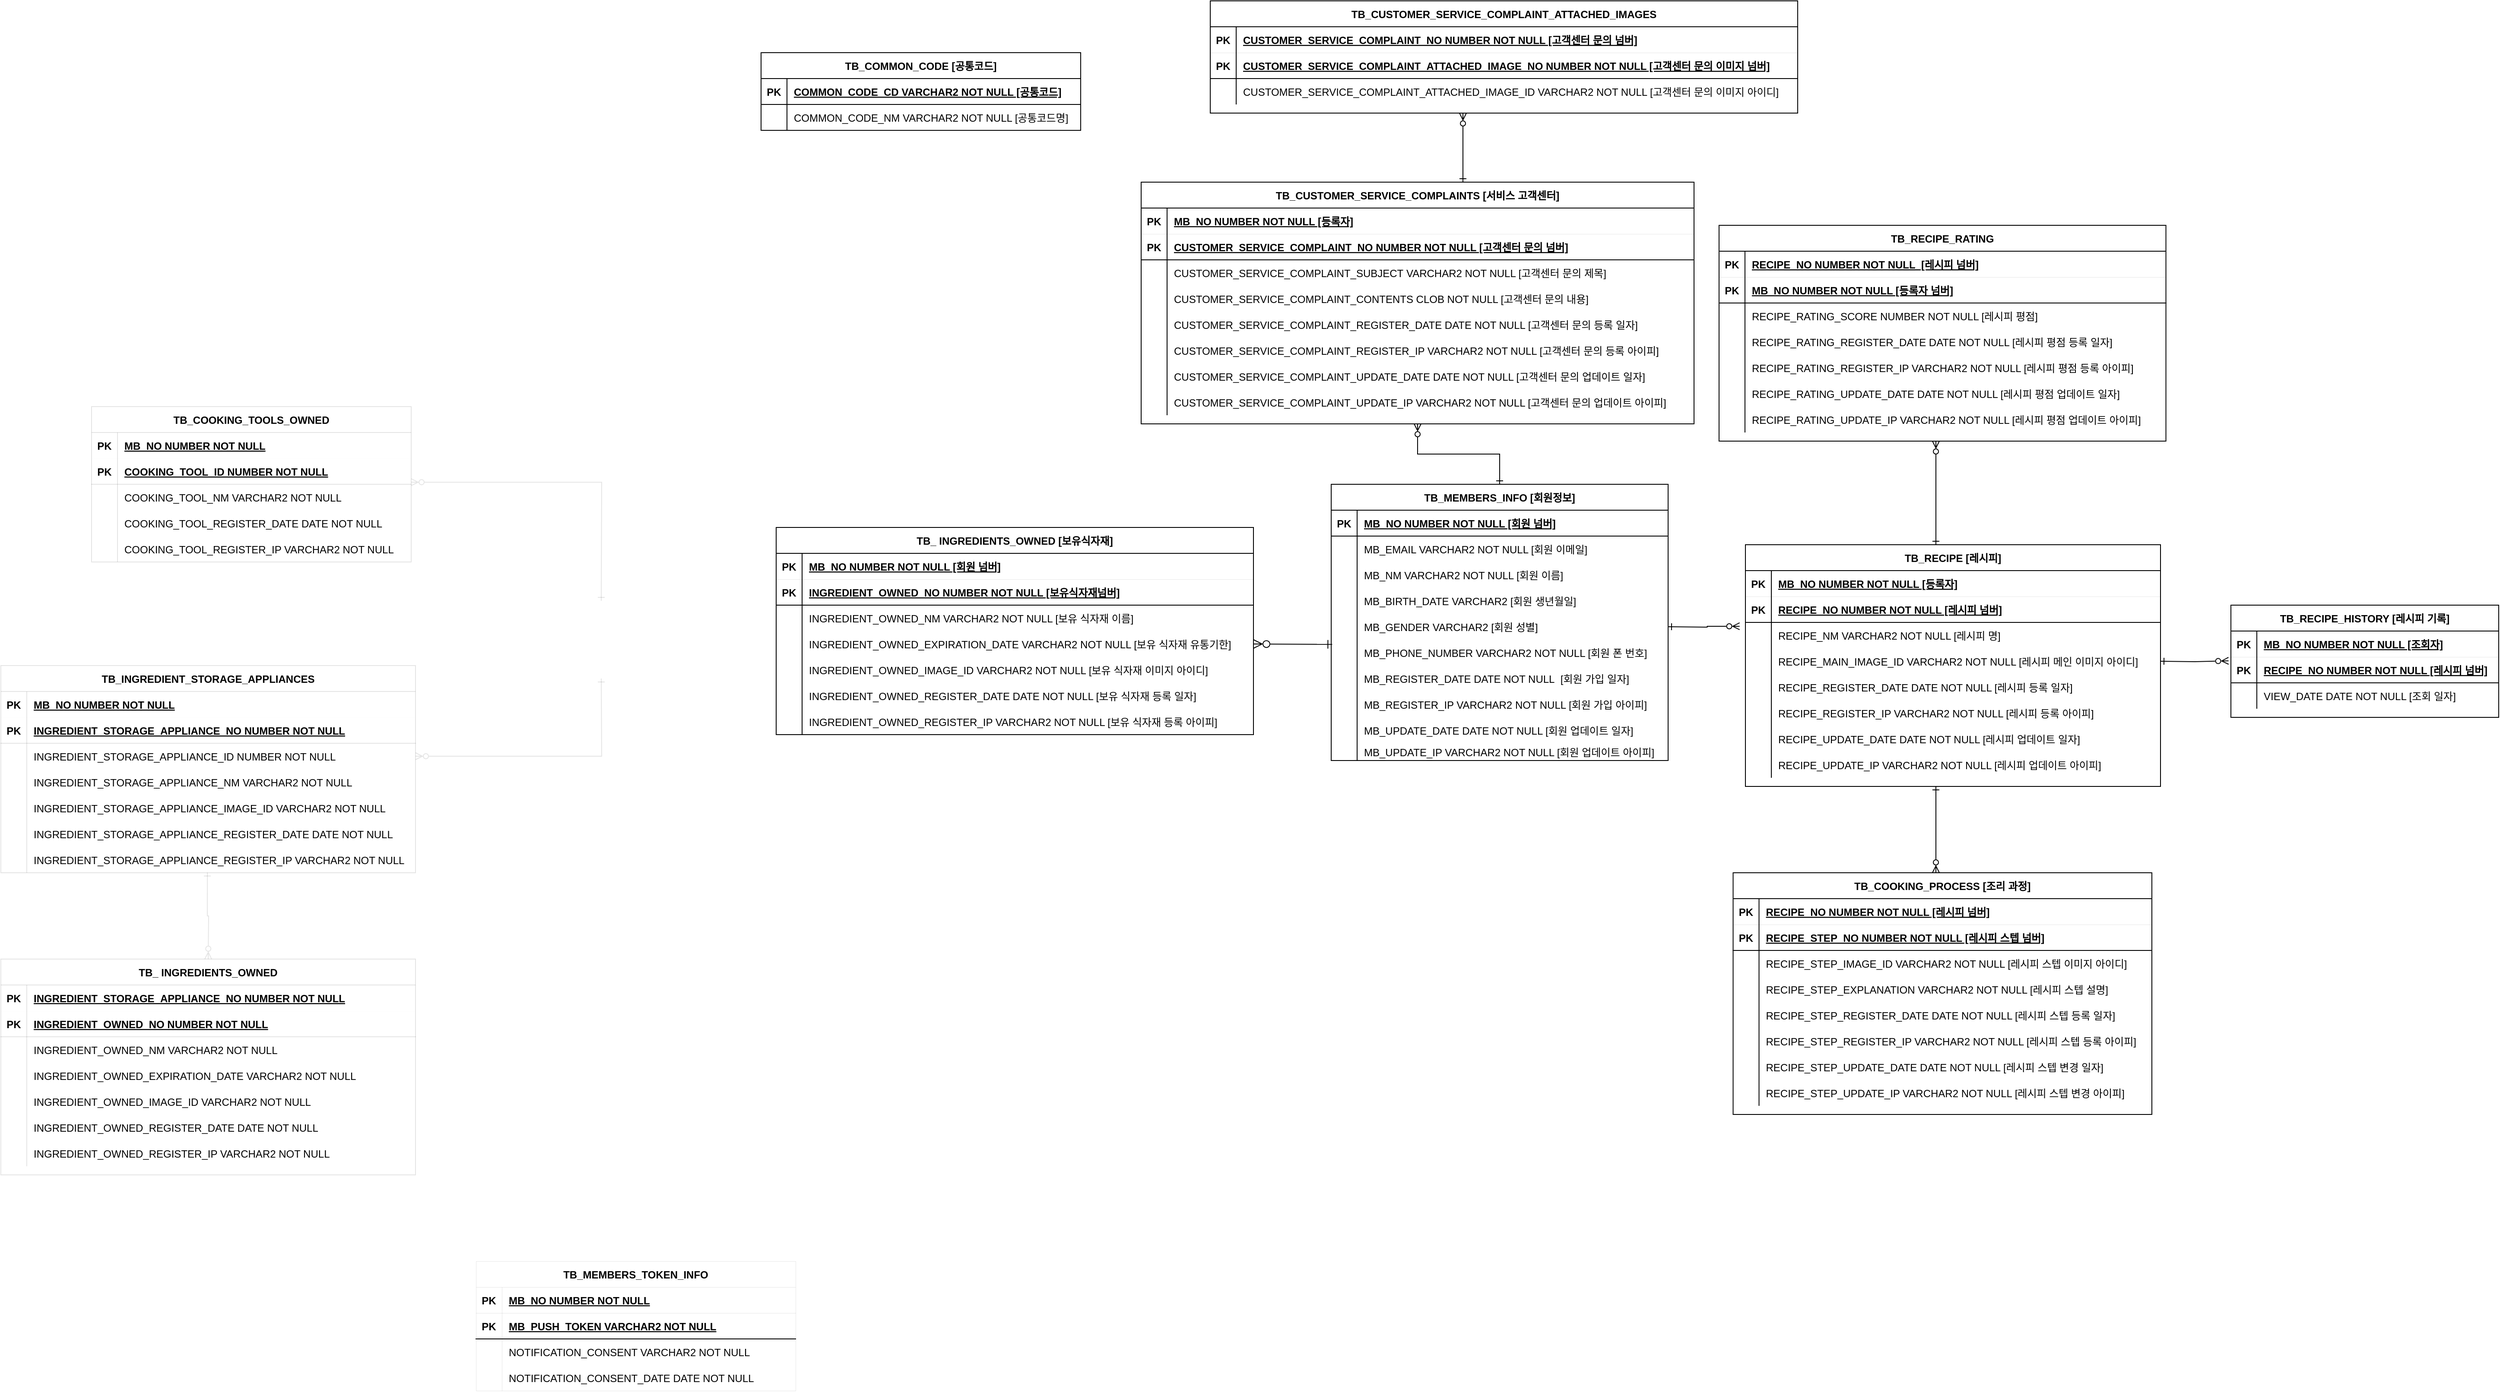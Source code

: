 <mxfile version="24.2.1" type="device">
  <diagram id="R2lEEEUBdFMjLlhIrx00" name="Page-1">
    <mxGraphModel dx="3199" dy="1786" grid="1" gridSize="10" guides="1" tooltips="1" connect="1" arrows="1" fold="1" page="1" pageScale="1" pageWidth="850" pageHeight="1100" math="0" shadow="0" extFonts="Permanent Marker^https://fonts.googleapis.com/css?family=Permanent+Marker">
      <root>
        <mxCell id="0" />
        <mxCell id="1" parent="0" />
        <mxCell id="C-vyLk0tnHw3VtMMgP7b-13" value="TB_RECIPE [레시피]" style="shape=table;startSize=30;container=1;collapsible=1;childLayout=tableLayout;fixedRows=1;rowLines=0;fontStyle=1;align=center;resizeLast=1;" parent="1" vertex="1">
          <mxGeometry x="629.5" y="-60" width="480.5" height="280" as="geometry" />
        </mxCell>
        <mxCell id="C-vyLk0tnHw3VtMMgP7b-14" value="" style="shape=partialRectangle;collapsible=0;dropTarget=0;pointerEvents=0;fillColor=none;points=[[0,0.5],[1,0.5]];portConstraint=eastwest;top=0;left=0;right=0;bottom=1;strokeWidth=0;" parent="C-vyLk0tnHw3VtMMgP7b-13" vertex="1">
          <mxGeometry y="30" width="480.5" height="30" as="geometry" />
        </mxCell>
        <mxCell id="C-vyLk0tnHw3VtMMgP7b-15" value="PK" style="shape=partialRectangle;overflow=hidden;connectable=0;fillColor=none;top=0;left=0;bottom=0;right=0;fontStyle=1;" parent="C-vyLk0tnHw3VtMMgP7b-14" vertex="1">
          <mxGeometry width="30" height="30" as="geometry">
            <mxRectangle width="30" height="30" as="alternateBounds" />
          </mxGeometry>
        </mxCell>
        <mxCell id="C-vyLk0tnHw3VtMMgP7b-16" value="MB_NO NUMBER NOT NULL [등록자]" style="shape=partialRectangle;overflow=hidden;connectable=0;fillColor=none;top=0;left=0;bottom=0;right=0;align=left;spacingLeft=6;fontStyle=5;" parent="C-vyLk0tnHw3VtMMgP7b-14" vertex="1">
          <mxGeometry x="30" width="450.5" height="30" as="geometry">
            <mxRectangle width="450.5" height="30" as="alternateBounds" />
          </mxGeometry>
        </mxCell>
        <mxCell id="wEGv3D55XeM9mSCUmykA-101" value="" style="shape=partialRectangle;collapsible=0;dropTarget=0;pointerEvents=0;fillColor=none;points=[[0,0.5],[1,0.5]];portConstraint=eastwest;top=0;left=0;right=0;bottom=1;" parent="C-vyLk0tnHw3VtMMgP7b-13" vertex="1">
          <mxGeometry y="60" width="480.5" height="30" as="geometry" />
        </mxCell>
        <mxCell id="wEGv3D55XeM9mSCUmykA-102" value="PK" style="shape=partialRectangle;overflow=hidden;connectable=0;fillColor=none;top=0;left=0;bottom=0;right=0;fontStyle=1;" parent="wEGv3D55XeM9mSCUmykA-101" vertex="1">
          <mxGeometry width="30" height="30" as="geometry">
            <mxRectangle width="30" height="30" as="alternateBounds" />
          </mxGeometry>
        </mxCell>
        <mxCell id="wEGv3D55XeM9mSCUmykA-103" value="RECIPE_NO NUMBER NOT NULL [레시피 넘버]" style="shape=partialRectangle;overflow=hidden;connectable=0;fillColor=none;top=0;left=0;bottom=0;right=0;align=left;spacingLeft=6;fontStyle=5;" parent="wEGv3D55XeM9mSCUmykA-101" vertex="1">
          <mxGeometry x="30" width="450.5" height="30" as="geometry">
            <mxRectangle width="450.5" height="30" as="alternateBounds" />
          </mxGeometry>
        </mxCell>
        <mxCell id="C-vyLk0tnHw3VtMMgP7b-17" value="" style="shape=partialRectangle;collapsible=0;dropTarget=0;pointerEvents=0;fillColor=none;points=[[0,0.5],[1,0.5]];portConstraint=eastwest;top=0;left=0;right=0;bottom=0;" parent="C-vyLk0tnHw3VtMMgP7b-13" vertex="1">
          <mxGeometry y="90" width="480.5" height="30" as="geometry" />
        </mxCell>
        <mxCell id="C-vyLk0tnHw3VtMMgP7b-18" value="" style="shape=partialRectangle;overflow=hidden;connectable=0;fillColor=none;top=0;left=0;bottom=0;right=0;" parent="C-vyLk0tnHw3VtMMgP7b-17" vertex="1">
          <mxGeometry width="30" height="30" as="geometry">
            <mxRectangle width="30" height="30" as="alternateBounds" />
          </mxGeometry>
        </mxCell>
        <mxCell id="C-vyLk0tnHw3VtMMgP7b-19" value="RECIPE_NM VARCHAR2 NOT NULL [레시피 명]" style="shape=partialRectangle;overflow=hidden;connectable=0;fillColor=none;top=0;left=0;bottom=0;right=0;align=left;spacingLeft=6;" parent="C-vyLk0tnHw3VtMMgP7b-17" vertex="1">
          <mxGeometry x="30" width="450.5" height="30" as="geometry">
            <mxRectangle width="450.5" height="30" as="alternateBounds" />
          </mxGeometry>
        </mxCell>
        <mxCell id="wEGv3D55XeM9mSCUmykA-113" value="" style="shape=partialRectangle;collapsible=0;dropTarget=0;pointerEvents=0;fillColor=none;points=[[0,0.5],[1,0.5]];portConstraint=eastwest;top=0;left=0;right=0;bottom=0;" parent="C-vyLk0tnHw3VtMMgP7b-13" vertex="1">
          <mxGeometry y="120" width="480.5" height="30" as="geometry" />
        </mxCell>
        <mxCell id="wEGv3D55XeM9mSCUmykA-114" value="" style="shape=partialRectangle;overflow=hidden;connectable=0;fillColor=none;top=0;left=0;bottom=0;right=0;" parent="wEGv3D55XeM9mSCUmykA-113" vertex="1">
          <mxGeometry width="30" height="30" as="geometry">
            <mxRectangle width="30" height="30" as="alternateBounds" />
          </mxGeometry>
        </mxCell>
        <mxCell id="wEGv3D55XeM9mSCUmykA-115" value="RECIPE_MAIN_IMAGE_ID VARCHAR2 NOT NULL [레시피 메인 이미지 아이디]" style="shape=partialRectangle;overflow=hidden;connectable=0;fillColor=none;top=0;left=0;bottom=0;right=0;align=left;spacingLeft=6;" parent="wEGv3D55XeM9mSCUmykA-113" vertex="1">
          <mxGeometry x="30" width="450.5" height="30" as="geometry">
            <mxRectangle width="450.5" height="30" as="alternateBounds" />
          </mxGeometry>
        </mxCell>
        <mxCell id="C-vyLk0tnHw3VtMMgP7b-20" value="" style="shape=partialRectangle;collapsible=0;dropTarget=0;pointerEvents=0;fillColor=none;points=[[0,0.5],[1,0.5]];portConstraint=eastwest;top=0;left=0;right=0;bottom=0;" parent="C-vyLk0tnHw3VtMMgP7b-13" vertex="1">
          <mxGeometry y="150" width="480.5" height="30" as="geometry" />
        </mxCell>
        <mxCell id="C-vyLk0tnHw3VtMMgP7b-21" value="" style="shape=partialRectangle;overflow=hidden;connectable=0;fillColor=none;top=0;left=0;bottom=0;right=0;" parent="C-vyLk0tnHw3VtMMgP7b-20" vertex="1">
          <mxGeometry width="30" height="30" as="geometry">
            <mxRectangle width="30" height="30" as="alternateBounds" />
          </mxGeometry>
        </mxCell>
        <mxCell id="C-vyLk0tnHw3VtMMgP7b-22" value="RECIPE_REGISTER_DATE DATE NOT NULL [레시피 등록 일자]" style="shape=partialRectangle;overflow=hidden;connectable=0;fillColor=none;top=0;left=0;bottom=0;right=0;align=left;spacingLeft=6;" parent="C-vyLk0tnHw3VtMMgP7b-20" vertex="1">
          <mxGeometry x="30" width="450.5" height="30" as="geometry">
            <mxRectangle width="450.5" height="30" as="alternateBounds" />
          </mxGeometry>
        </mxCell>
        <mxCell id="wEGv3D55XeM9mSCUmykA-104" value="" style="shape=partialRectangle;collapsible=0;dropTarget=0;pointerEvents=0;fillColor=none;points=[[0,0.5],[1,0.5]];portConstraint=eastwest;top=0;left=0;right=0;bottom=0;" parent="C-vyLk0tnHw3VtMMgP7b-13" vertex="1">
          <mxGeometry y="180" width="480.5" height="30" as="geometry" />
        </mxCell>
        <mxCell id="wEGv3D55XeM9mSCUmykA-105" value="" style="shape=partialRectangle;overflow=hidden;connectable=0;fillColor=none;top=0;left=0;bottom=0;right=0;" parent="wEGv3D55XeM9mSCUmykA-104" vertex="1">
          <mxGeometry width="30" height="30" as="geometry">
            <mxRectangle width="30" height="30" as="alternateBounds" />
          </mxGeometry>
        </mxCell>
        <mxCell id="wEGv3D55XeM9mSCUmykA-106" value="RECIPE_REGISTER_IP VARCHAR2 NOT NULL [레시피 등록 아이피]" style="shape=partialRectangle;overflow=hidden;connectable=0;fillColor=none;top=0;left=0;bottom=0;right=0;align=left;spacingLeft=6;" parent="wEGv3D55XeM9mSCUmykA-104" vertex="1">
          <mxGeometry x="30" width="450.5" height="30" as="geometry">
            <mxRectangle width="450.5" height="30" as="alternateBounds" />
          </mxGeometry>
        </mxCell>
        <mxCell id="wEGv3D55XeM9mSCUmykA-107" value="" style="shape=partialRectangle;collapsible=0;dropTarget=0;pointerEvents=0;fillColor=none;points=[[0,0.5],[1,0.5]];portConstraint=eastwest;top=0;left=0;right=0;bottom=0;" parent="C-vyLk0tnHw3VtMMgP7b-13" vertex="1">
          <mxGeometry y="210" width="480.5" height="30" as="geometry" />
        </mxCell>
        <mxCell id="wEGv3D55XeM9mSCUmykA-108" value="" style="shape=partialRectangle;overflow=hidden;connectable=0;fillColor=none;top=0;left=0;bottom=0;right=0;" parent="wEGv3D55XeM9mSCUmykA-107" vertex="1">
          <mxGeometry width="30" height="30" as="geometry">
            <mxRectangle width="30" height="30" as="alternateBounds" />
          </mxGeometry>
        </mxCell>
        <mxCell id="wEGv3D55XeM9mSCUmykA-109" value="RECIPE_UPDATE_DATE DATE NOT NULL [레시피 업데이트 일자]" style="shape=partialRectangle;overflow=hidden;connectable=0;fillColor=none;top=0;left=0;bottom=0;right=0;align=left;spacingLeft=6;" parent="wEGv3D55XeM9mSCUmykA-107" vertex="1">
          <mxGeometry x="30" width="450.5" height="30" as="geometry">
            <mxRectangle width="450.5" height="30" as="alternateBounds" />
          </mxGeometry>
        </mxCell>
        <mxCell id="wEGv3D55XeM9mSCUmykA-110" value="" style="shape=partialRectangle;collapsible=0;dropTarget=0;pointerEvents=0;fillColor=none;points=[[0,0.5],[1,0.5]];portConstraint=eastwest;top=0;left=0;right=0;bottom=0;" parent="C-vyLk0tnHw3VtMMgP7b-13" vertex="1">
          <mxGeometry y="240" width="480.5" height="30" as="geometry" />
        </mxCell>
        <mxCell id="wEGv3D55XeM9mSCUmykA-111" value="" style="shape=partialRectangle;overflow=hidden;connectable=0;fillColor=none;top=0;left=0;bottom=0;right=0;" parent="wEGv3D55XeM9mSCUmykA-110" vertex="1">
          <mxGeometry width="30" height="30" as="geometry">
            <mxRectangle width="30" height="30" as="alternateBounds" />
          </mxGeometry>
        </mxCell>
        <mxCell id="wEGv3D55XeM9mSCUmykA-112" value="RECIPE_UPDATE_IP VARCHAR2 NOT NULL [레시피 업데이트 아이피]" style="shape=partialRectangle;overflow=hidden;connectable=0;fillColor=none;top=0;left=0;bottom=0;right=0;align=left;spacingLeft=6;" parent="wEGv3D55XeM9mSCUmykA-110" vertex="1">
          <mxGeometry x="30" width="450.5" height="30" as="geometry">
            <mxRectangle width="450.5" height="30" as="alternateBounds" />
          </mxGeometry>
        </mxCell>
        <mxCell id="C-vyLk0tnHw3VtMMgP7b-23" value="TB_RECIPE_RATING" style="shape=table;startSize=30;container=1;collapsible=1;childLayout=tableLayout;fixedRows=1;rowLines=0;fontStyle=1;align=center;resizeLast=1;" parent="1" vertex="1">
          <mxGeometry x="598.97" y="-430" width="517.31" height="250" as="geometry" />
        </mxCell>
        <mxCell id="C-vyLk0tnHw3VtMMgP7b-24" value="" style="shape=partialRectangle;collapsible=0;dropTarget=0;pointerEvents=0;fillColor=none;points=[[0,0.5],[1,0.5]];portConstraint=eastwest;top=0;left=0;right=0;bottom=1;strokeWidth=0;" parent="C-vyLk0tnHw3VtMMgP7b-23" vertex="1">
          <mxGeometry y="30" width="517.31" height="30" as="geometry" />
        </mxCell>
        <mxCell id="C-vyLk0tnHw3VtMMgP7b-25" value="PK" style="shape=partialRectangle;overflow=hidden;connectable=0;fillColor=none;top=0;left=0;bottom=0;right=0;fontStyle=1;" parent="C-vyLk0tnHw3VtMMgP7b-24" vertex="1">
          <mxGeometry width="30" height="30" as="geometry">
            <mxRectangle width="30" height="30" as="alternateBounds" />
          </mxGeometry>
        </mxCell>
        <mxCell id="C-vyLk0tnHw3VtMMgP7b-26" value="RECIPE_NO NUMBER NOT NULL  [레시피 넘버]" style="shape=partialRectangle;overflow=hidden;connectable=0;fillColor=none;top=0;left=0;bottom=0;right=0;align=left;spacingLeft=6;fontStyle=5;" parent="C-vyLk0tnHw3VtMMgP7b-24" vertex="1">
          <mxGeometry x="30" width="487.31" height="30" as="geometry">
            <mxRectangle width="487.31" height="30" as="alternateBounds" />
          </mxGeometry>
        </mxCell>
        <mxCell id="wEGv3D55XeM9mSCUmykA-116" value="" style="shape=partialRectangle;collapsible=0;dropTarget=0;pointerEvents=0;fillColor=none;points=[[0,0.5],[1,0.5]];portConstraint=eastwest;top=0;left=0;right=0;bottom=1;strokeWidth=1;" parent="C-vyLk0tnHw3VtMMgP7b-23" vertex="1">
          <mxGeometry y="60" width="517.31" height="30" as="geometry" />
        </mxCell>
        <mxCell id="wEGv3D55XeM9mSCUmykA-117" value="PK" style="shape=partialRectangle;overflow=hidden;connectable=0;fillColor=none;top=0;left=0;bottom=0;right=0;fontStyle=1;" parent="wEGv3D55XeM9mSCUmykA-116" vertex="1">
          <mxGeometry width="30" height="30" as="geometry">
            <mxRectangle width="30" height="30" as="alternateBounds" />
          </mxGeometry>
        </mxCell>
        <mxCell id="wEGv3D55XeM9mSCUmykA-118" value="MB_NO NUMBER NOT NULL [등록자 넘버]" style="shape=partialRectangle;overflow=hidden;connectable=0;fillColor=none;top=0;left=0;bottom=0;right=0;align=left;spacingLeft=6;fontStyle=5;" parent="wEGv3D55XeM9mSCUmykA-116" vertex="1">
          <mxGeometry x="30" width="487.31" height="30" as="geometry">
            <mxRectangle width="487.31" height="30" as="alternateBounds" />
          </mxGeometry>
        </mxCell>
        <mxCell id="C-vyLk0tnHw3VtMMgP7b-27" value="" style="shape=partialRectangle;collapsible=0;dropTarget=0;pointerEvents=0;fillColor=none;points=[[0,0.5],[1,0.5]];portConstraint=eastwest;top=0;left=0;right=0;bottom=0;" parent="C-vyLk0tnHw3VtMMgP7b-23" vertex="1">
          <mxGeometry y="90" width="517.31" height="30" as="geometry" />
        </mxCell>
        <mxCell id="C-vyLk0tnHw3VtMMgP7b-28" value="" style="shape=partialRectangle;overflow=hidden;connectable=0;fillColor=none;top=0;left=0;bottom=0;right=0;" parent="C-vyLk0tnHw3VtMMgP7b-27" vertex="1">
          <mxGeometry width="30" height="30" as="geometry">
            <mxRectangle width="30" height="30" as="alternateBounds" />
          </mxGeometry>
        </mxCell>
        <mxCell id="C-vyLk0tnHw3VtMMgP7b-29" value="RECIPE_RATING_SCORE NUMBER NOT NULL [레시피 평점]" style="shape=partialRectangle;overflow=hidden;connectable=0;fillColor=none;top=0;left=0;bottom=0;right=0;align=left;spacingLeft=6;" parent="C-vyLk0tnHw3VtMMgP7b-27" vertex="1">
          <mxGeometry x="30" width="487.31" height="30" as="geometry">
            <mxRectangle width="487.31" height="30" as="alternateBounds" />
          </mxGeometry>
        </mxCell>
        <mxCell id="wEGv3D55XeM9mSCUmykA-122" value="" style="shape=partialRectangle;collapsible=0;dropTarget=0;pointerEvents=0;fillColor=none;points=[[0,0.5],[1,0.5]];portConstraint=eastwest;top=0;left=0;right=0;bottom=0;" parent="C-vyLk0tnHw3VtMMgP7b-23" vertex="1">
          <mxGeometry y="120" width="517.31" height="30" as="geometry" />
        </mxCell>
        <mxCell id="wEGv3D55XeM9mSCUmykA-123" value="" style="shape=partialRectangle;overflow=hidden;connectable=0;fillColor=none;top=0;left=0;bottom=0;right=0;" parent="wEGv3D55XeM9mSCUmykA-122" vertex="1">
          <mxGeometry width="30" height="30" as="geometry">
            <mxRectangle width="30" height="30" as="alternateBounds" />
          </mxGeometry>
        </mxCell>
        <mxCell id="wEGv3D55XeM9mSCUmykA-124" value="RECIPE_RATING_REGISTER_DATE DATE NOT NULL [레시피 평점 등록 일자]" style="shape=partialRectangle;overflow=hidden;connectable=0;fillColor=none;top=0;left=0;bottom=0;right=0;align=left;spacingLeft=6;" parent="wEGv3D55XeM9mSCUmykA-122" vertex="1">
          <mxGeometry x="30" width="487.31" height="30" as="geometry">
            <mxRectangle width="487.31" height="30" as="alternateBounds" />
          </mxGeometry>
        </mxCell>
        <mxCell id="wEGv3D55XeM9mSCUmykA-125" value="" style="shape=partialRectangle;collapsible=0;dropTarget=0;pointerEvents=0;fillColor=none;points=[[0,0.5],[1,0.5]];portConstraint=eastwest;top=0;left=0;right=0;bottom=0;" parent="C-vyLk0tnHw3VtMMgP7b-23" vertex="1">
          <mxGeometry y="150" width="517.31" height="30" as="geometry" />
        </mxCell>
        <mxCell id="wEGv3D55XeM9mSCUmykA-126" value="" style="shape=partialRectangle;overflow=hidden;connectable=0;fillColor=none;top=0;left=0;bottom=0;right=0;" parent="wEGv3D55XeM9mSCUmykA-125" vertex="1">
          <mxGeometry width="30" height="30" as="geometry">
            <mxRectangle width="30" height="30" as="alternateBounds" />
          </mxGeometry>
        </mxCell>
        <mxCell id="wEGv3D55XeM9mSCUmykA-127" value="RECIPE_RATING_REGISTER_IP VARCHAR2 NOT NULL [레시피 평점 등록 아이피]" style="shape=partialRectangle;overflow=hidden;connectable=0;fillColor=none;top=0;left=0;bottom=0;right=0;align=left;spacingLeft=6;" parent="wEGv3D55XeM9mSCUmykA-125" vertex="1">
          <mxGeometry x="30" width="487.31" height="30" as="geometry">
            <mxRectangle width="487.31" height="30" as="alternateBounds" />
          </mxGeometry>
        </mxCell>
        <mxCell id="wEGv3D55XeM9mSCUmykA-128" value="" style="shape=partialRectangle;collapsible=0;dropTarget=0;pointerEvents=0;fillColor=none;points=[[0,0.5],[1,0.5]];portConstraint=eastwest;top=0;left=0;right=0;bottom=0;" parent="C-vyLk0tnHw3VtMMgP7b-23" vertex="1">
          <mxGeometry y="180" width="517.31" height="30" as="geometry" />
        </mxCell>
        <mxCell id="wEGv3D55XeM9mSCUmykA-129" value="" style="shape=partialRectangle;overflow=hidden;connectable=0;fillColor=none;top=0;left=0;bottom=0;right=0;" parent="wEGv3D55XeM9mSCUmykA-128" vertex="1">
          <mxGeometry width="30" height="30" as="geometry">
            <mxRectangle width="30" height="30" as="alternateBounds" />
          </mxGeometry>
        </mxCell>
        <mxCell id="wEGv3D55XeM9mSCUmykA-130" value="RECIPE_RATING_UPDATE_DATE DATE NOT NULL [레시피 평점 업데이트 일자]" style="shape=partialRectangle;overflow=hidden;connectable=0;fillColor=none;top=0;left=0;bottom=0;right=0;align=left;spacingLeft=6;" parent="wEGv3D55XeM9mSCUmykA-128" vertex="1">
          <mxGeometry x="30" width="487.31" height="30" as="geometry">
            <mxRectangle width="487.31" height="30" as="alternateBounds" />
          </mxGeometry>
        </mxCell>
        <mxCell id="wEGv3D55XeM9mSCUmykA-131" value="" style="shape=partialRectangle;collapsible=0;dropTarget=0;pointerEvents=0;fillColor=none;points=[[0,0.5],[1,0.5]];portConstraint=eastwest;top=0;left=0;right=0;bottom=0;" parent="C-vyLk0tnHw3VtMMgP7b-23" vertex="1">
          <mxGeometry y="210" width="517.31" height="30" as="geometry" />
        </mxCell>
        <mxCell id="wEGv3D55XeM9mSCUmykA-132" value="" style="shape=partialRectangle;overflow=hidden;connectable=0;fillColor=none;top=0;left=0;bottom=0;right=0;" parent="wEGv3D55XeM9mSCUmykA-131" vertex="1">
          <mxGeometry width="30" height="30" as="geometry">
            <mxRectangle width="30" height="30" as="alternateBounds" />
          </mxGeometry>
        </mxCell>
        <mxCell id="wEGv3D55XeM9mSCUmykA-133" value="RECIPE_RATING_UPDATE_IP VARCHAR2 NOT NULL [레시피 평점 업데이트 아이피]" style="shape=partialRectangle;overflow=hidden;connectable=0;fillColor=none;top=0;left=0;bottom=0;right=0;align=left;spacingLeft=6;" parent="wEGv3D55XeM9mSCUmykA-131" vertex="1">
          <mxGeometry x="30" width="487.31" height="30" as="geometry">
            <mxRectangle width="487.31" height="30" as="alternateBounds" />
          </mxGeometry>
        </mxCell>
        <mxCell id="BILTUxlLInIZ5A67_1qt-3" value="TB_COOKING_PROCESS [조리 과정]" style="shape=table;startSize=30;container=1;collapsible=1;childLayout=tableLayout;fixedRows=1;rowLines=0;fontStyle=1;align=center;resizeLast=1;" parent="1" vertex="1">
          <mxGeometry x="615.25" y="320" width="484.75" height="280" as="geometry" />
        </mxCell>
        <mxCell id="BILTUxlLInIZ5A67_1qt-4" value="" style="shape=partialRectangle;collapsible=0;dropTarget=0;pointerEvents=0;fillColor=none;points=[[0,0.5],[1,0.5]];portConstraint=eastwest;top=0;left=0;right=0;bottom=1;strokeWidth=0;" parent="BILTUxlLInIZ5A67_1qt-3" vertex="1">
          <mxGeometry y="30" width="484.75" height="30" as="geometry" />
        </mxCell>
        <mxCell id="BILTUxlLInIZ5A67_1qt-5" value="PK" style="shape=partialRectangle;overflow=hidden;connectable=0;fillColor=none;top=0;left=0;bottom=0;right=0;fontStyle=1;" parent="BILTUxlLInIZ5A67_1qt-4" vertex="1">
          <mxGeometry width="30" height="30" as="geometry">
            <mxRectangle width="30" height="30" as="alternateBounds" />
          </mxGeometry>
        </mxCell>
        <mxCell id="BILTUxlLInIZ5A67_1qt-6" value="RECIPE_NO NUMBER NOT NULL [레시피 넘버]" style="shape=partialRectangle;overflow=hidden;connectable=0;fillColor=none;top=0;left=0;bottom=0;right=0;align=left;spacingLeft=6;fontStyle=5;" parent="BILTUxlLInIZ5A67_1qt-4" vertex="1">
          <mxGeometry x="30" width="454.75" height="30" as="geometry">
            <mxRectangle width="454.75" height="30" as="alternateBounds" />
          </mxGeometry>
        </mxCell>
        <mxCell id="wEGv3D55XeM9mSCUmykA-139" value="" style="shape=partialRectangle;collapsible=0;dropTarget=0;pointerEvents=0;fillColor=none;points=[[0,0.5],[1,0.5]];portConstraint=eastwest;top=0;left=0;right=0;bottom=1;" parent="BILTUxlLInIZ5A67_1qt-3" vertex="1">
          <mxGeometry y="60" width="484.75" height="30" as="geometry" />
        </mxCell>
        <mxCell id="wEGv3D55XeM9mSCUmykA-140" value="PK" style="shape=partialRectangle;overflow=hidden;connectable=0;fillColor=none;top=0;left=0;bottom=0;right=0;fontStyle=1;" parent="wEGv3D55XeM9mSCUmykA-139" vertex="1">
          <mxGeometry width="30" height="30" as="geometry">
            <mxRectangle width="30" height="30" as="alternateBounds" />
          </mxGeometry>
        </mxCell>
        <mxCell id="wEGv3D55XeM9mSCUmykA-141" value="RECIPE_STEP_NO NUMBER NOT NULL [레시피 스텝 넘버]" style="shape=partialRectangle;overflow=hidden;connectable=0;fillColor=none;top=0;left=0;bottom=0;right=0;align=left;spacingLeft=6;fontStyle=5;" parent="wEGv3D55XeM9mSCUmykA-139" vertex="1">
          <mxGeometry x="30" width="454.75" height="30" as="geometry">
            <mxRectangle width="454.75" height="30" as="alternateBounds" />
          </mxGeometry>
        </mxCell>
        <mxCell id="BILTUxlLInIZ5A67_1qt-7" value="" style="shape=partialRectangle;collapsible=0;dropTarget=0;pointerEvents=0;fillColor=none;points=[[0,0.5],[1,0.5]];portConstraint=eastwest;top=0;left=0;right=0;bottom=0;" parent="BILTUxlLInIZ5A67_1qt-3" vertex="1">
          <mxGeometry y="90" width="484.75" height="30" as="geometry" />
        </mxCell>
        <mxCell id="BILTUxlLInIZ5A67_1qt-8" value="" style="shape=partialRectangle;overflow=hidden;connectable=0;fillColor=none;top=0;left=0;bottom=0;right=0;" parent="BILTUxlLInIZ5A67_1qt-7" vertex="1">
          <mxGeometry width="30" height="30" as="geometry">
            <mxRectangle width="30" height="30" as="alternateBounds" />
          </mxGeometry>
        </mxCell>
        <mxCell id="BILTUxlLInIZ5A67_1qt-9" value="RECIPE_STEP_IMAGE_ID VARCHAR2 NOT NULL [레시피 스텝 이미지 아이디]" style="shape=partialRectangle;overflow=hidden;connectable=0;fillColor=none;top=0;left=0;bottom=0;right=0;align=left;spacingLeft=6;" parent="BILTUxlLInIZ5A67_1qt-7" vertex="1">
          <mxGeometry x="30" width="454.75" height="30" as="geometry">
            <mxRectangle width="454.75" height="30" as="alternateBounds" />
          </mxGeometry>
        </mxCell>
        <mxCell id="BILTUxlLInIZ5A67_1qt-10" value="" style="shape=partialRectangle;collapsible=0;dropTarget=0;pointerEvents=0;fillColor=none;points=[[0,0.5],[1,0.5]];portConstraint=eastwest;top=0;left=0;right=0;bottom=0;" parent="BILTUxlLInIZ5A67_1qt-3" vertex="1">
          <mxGeometry y="120" width="484.75" height="30" as="geometry" />
        </mxCell>
        <mxCell id="BILTUxlLInIZ5A67_1qt-11" value="" style="shape=partialRectangle;overflow=hidden;connectable=0;fillColor=none;top=0;left=0;bottom=0;right=0;" parent="BILTUxlLInIZ5A67_1qt-10" vertex="1">
          <mxGeometry width="30" height="30" as="geometry">
            <mxRectangle width="30" height="30" as="alternateBounds" />
          </mxGeometry>
        </mxCell>
        <mxCell id="BILTUxlLInIZ5A67_1qt-12" value="RECIPE_STEP_EXPLANATION VARCHAR2 NOT NULL [레시피 스텝 설명]" style="shape=partialRectangle;overflow=hidden;connectable=0;fillColor=none;top=0;left=0;bottom=0;right=0;align=left;spacingLeft=6;" parent="BILTUxlLInIZ5A67_1qt-10" vertex="1">
          <mxGeometry x="30" width="454.75" height="30" as="geometry">
            <mxRectangle width="454.75" height="30" as="alternateBounds" />
          </mxGeometry>
        </mxCell>
        <mxCell id="wEGv3D55XeM9mSCUmykA-142" value="" style="shape=partialRectangle;collapsible=0;dropTarget=0;pointerEvents=0;fillColor=none;points=[[0,0.5],[1,0.5]];portConstraint=eastwest;top=0;left=0;right=0;bottom=0;" parent="BILTUxlLInIZ5A67_1qt-3" vertex="1">
          <mxGeometry y="150" width="484.75" height="30" as="geometry" />
        </mxCell>
        <mxCell id="wEGv3D55XeM9mSCUmykA-143" value="" style="shape=partialRectangle;overflow=hidden;connectable=0;fillColor=none;top=0;left=0;bottom=0;right=0;" parent="wEGv3D55XeM9mSCUmykA-142" vertex="1">
          <mxGeometry width="30" height="30" as="geometry">
            <mxRectangle width="30" height="30" as="alternateBounds" />
          </mxGeometry>
        </mxCell>
        <mxCell id="wEGv3D55XeM9mSCUmykA-144" value="RECIPE_STEP_REGISTER_DATE DATE NOT NULL [레시피 스텝 등록 일자]" style="shape=partialRectangle;overflow=hidden;connectable=0;fillColor=none;top=0;left=0;bottom=0;right=0;align=left;spacingLeft=6;" parent="wEGv3D55XeM9mSCUmykA-142" vertex="1">
          <mxGeometry x="30" width="454.75" height="30" as="geometry">
            <mxRectangle width="454.75" height="30" as="alternateBounds" />
          </mxGeometry>
        </mxCell>
        <mxCell id="wEGv3D55XeM9mSCUmykA-145" value="" style="shape=partialRectangle;collapsible=0;dropTarget=0;pointerEvents=0;fillColor=none;points=[[0,0.5],[1,0.5]];portConstraint=eastwest;top=0;left=0;right=0;bottom=0;" parent="BILTUxlLInIZ5A67_1qt-3" vertex="1">
          <mxGeometry y="180" width="484.75" height="30" as="geometry" />
        </mxCell>
        <mxCell id="wEGv3D55XeM9mSCUmykA-146" value="" style="shape=partialRectangle;overflow=hidden;connectable=0;fillColor=none;top=0;left=0;bottom=0;right=0;" parent="wEGv3D55XeM9mSCUmykA-145" vertex="1">
          <mxGeometry width="30" height="30" as="geometry">
            <mxRectangle width="30" height="30" as="alternateBounds" />
          </mxGeometry>
        </mxCell>
        <mxCell id="wEGv3D55XeM9mSCUmykA-147" value="RECIPE_STEP_REGISTER_IP VARCHAR2 NOT NULL [레시피 스텝 등록 아이피]" style="shape=partialRectangle;overflow=hidden;connectable=0;fillColor=none;top=0;left=0;bottom=0;right=0;align=left;spacingLeft=6;" parent="wEGv3D55XeM9mSCUmykA-145" vertex="1">
          <mxGeometry x="30" width="454.75" height="30" as="geometry">
            <mxRectangle width="454.75" height="30" as="alternateBounds" />
          </mxGeometry>
        </mxCell>
        <mxCell id="wEGv3D55XeM9mSCUmykA-148" value="" style="shape=partialRectangle;collapsible=0;dropTarget=0;pointerEvents=0;fillColor=none;points=[[0,0.5],[1,0.5]];portConstraint=eastwest;top=0;left=0;right=0;bottom=0;" parent="BILTUxlLInIZ5A67_1qt-3" vertex="1">
          <mxGeometry y="210" width="484.75" height="30" as="geometry" />
        </mxCell>
        <mxCell id="wEGv3D55XeM9mSCUmykA-149" value="" style="shape=partialRectangle;overflow=hidden;connectable=0;fillColor=none;top=0;left=0;bottom=0;right=0;" parent="wEGv3D55XeM9mSCUmykA-148" vertex="1">
          <mxGeometry width="30" height="30" as="geometry">
            <mxRectangle width="30" height="30" as="alternateBounds" />
          </mxGeometry>
        </mxCell>
        <mxCell id="wEGv3D55XeM9mSCUmykA-150" value="RECIPE_STEP_UPDATE_DATE DATE NOT NULL [레시피 스텝 변경 일자]" style="shape=partialRectangle;overflow=hidden;connectable=0;fillColor=none;top=0;left=0;bottom=0;right=0;align=left;spacingLeft=6;" parent="wEGv3D55XeM9mSCUmykA-148" vertex="1">
          <mxGeometry x="30" width="454.75" height="30" as="geometry">
            <mxRectangle width="454.75" height="30" as="alternateBounds" />
          </mxGeometry>
        </mxCell>
        <mxCell id="wEGv3D55XeM9mSCUmykA-151" value="" style="shape=partialRectangle;collapsible=0;dropTarget=0;pointerEvents=0;fillColor=none;points=[[0,0.5],[1,0.5]];portConstraint=eastwest;top=0;left=0;right=0;bottom=0;" parent="BILTUxlLInIZ5A67_1qt-3" vertex="1">
          <mxGeometry y="240" width="484.75" height="30" as="geometry" />
        </mxCell>
        <mxCell id="wEGv3D55XeM9mSCUmykA-152" value="" style="shape=partialRectangle;overflow=hidden;connectable=0;fillColor=none;top=0;left=0;bottom=0;right=0;" parent="wEGv3D55XeM9mSCUmykA-151" vertex="1">
          <mxGeometry width="30" height="30" as="geometry">
            <mxRectangle width="30" height="30" as="alternateBounds" />
          </mxGeometry>
        </mxCell>
        <mxCell id="wEGv3D55XeM9mSCUmykA-153" value="RECIPE_STEP_UPDATE_IP VARCHAR2 NOT NULL [레시피 스텝 변경 아이피]" style="shape=partialRectangle;overflow=hidden;connectable=0;fillColor=none;top=0;left=0;bottom=0;right=0;align=left;spacingLeft=6;" parent="wEGv3D55XeM9mSCUmykA-151" vertex="1">
          <mxGeometry x="30" width="454.75" height="30" as="geometry">
            <mxRectangle width="454.75" height="30" as="alternateBounds" />
          </mxGeometry>
        </mxCell>
        <mxCell id="BILTUxlLInIZ5A67_1qt-13" value="TB_RECIPE_HISTORY [레시피 기록]" style="shape=table;startSize=30;container=1;collapsible=1;childLayout=tableLayout;fixedRows=1;rowLines=0;fontStyle=1;align=center;resizeLast=1;" parent="1" vertex="1">
          <mxGeometry x="1191.5" y="10" width="310" height="130" as="geometry" />
        </mxCell>
        <mxCell id="BILTUxlLInIZ5A67_1qt-14" value="" style="shape=partialRectangle;collapsible=0;dropTarget=0;pointerEvents=0;fillColor=none;points=[[0,0.5],[1,0.5]];portConstraint=eastwest;top=0;left=0;right=0;bottom=1;strokeWidth=0;" parent="BILTUxlLInIZ5A67_1qt-13" vertex="1">
          <mxGeometry y="30" width="310" height="30" as="geometry" />
        </mxCell>
        <mxCell id="BILTUxlLInIZ5A67_1qt-15" value="PK" style="shape=partialRectangle;overflow=hidden;connectable=0;fillColor=none;top=0;left=0;bottom=0;right=0;fontStyle=1;" parent="BILTUxlLInIZ5A67_1qt-14" vertex="1">
          <mxGeometry width="30" height="30" as="geometry">
            <mxRectangle width="30" height="30" as="alternateBounds" />
          </mxGeometry>
        </mxCell>
        <mxCell id="BILTUxlLInIZ5A67_1qt-16" value="MB_NO NUMBER NOT NULL [조회자]" style="shape=partialRectangle;overflow=hidden;connectable=0;fillColor=none;top=0;left=0;bottom=0;right=0;align=left;spacingLeft=6;fontStyle=5;" parent="BILTUxlLInIZ5A67_1qt-14" vertex="1">
          <mxGeometry x="30" width="280" height="30" as="geometry">
            <mxRectangle width="280" height="30" as="alternateBounds" />
          </mxGeometry>
        </mxCell>
        <mxCell id="wEGv3D55XeM9mSCUmykA-136" value="" style="shape=partialRectangle;collapsible=0;dropTarget=0;pointerEvents=0;fillColor=none;points=[[0,0.5],[1,0.5]];portConstraint=eastwest;top=0;left=0;right=0;bottom=1;" parent="BILTUxlLInIZ5A67_1qt-13" vertex="1">
          <mxGeometry y="60" width="310" height="30" as="geometry" />
        </mxCell>
        <mxCell id="wEGv3D55XeM9mSCUmykA-137" value="PK" style="shape=partialRectangle;overflow=hidden;connectable=0;fillColor=none;top=0;left=0;bottom=0;right=0;fontStyle=1;" parent="wEGv3D55XeM9mSCUmykA-136" vertex="1">
          <mxGeometry width="30" height="30" as="geometry">
            <mxRectangle width="30" height="30" as="alternateBounds" />
          </mxGeometry>
        </mxCell>
        <mxCell id="wEGv3D55XeM9mSCUmykA-138" value="RECIPE_NO NUMBER NOT NULL [레시피 넘버]" style="shape=partialRectangle;overflow=hidden;connectable=0;fillColor=none;top=0;left=0;bottom=0;right=0;align=left;spacingLeft=6;fontStyle=5;" parent="wEGv3D55XeM9mSCUmykA-136" vertex="1">
          <mxGeometry x="30" width="280" height="30" as="geometry">
            <mxRectangle width="280" height="30" as="alternateBounds" />
          </mxGeometry>
        </mxCell>
        <mxCell id="BILTUxlLInIZ5A67_1qt-17" value="" style="shape=partialRectangle;collapsible=0;dropTarget=0;pointerEvents=0;fillColor=none;points=[[0,0.5],[1,0.5]];portConstraint=eastwest;top=0;left=0;right=0;bottom=0;" parent="BILTUxlLInIZ5A67_1qt-13" vertex="1">
          <mxGeometry y="90" width="310" height="30" as="geometry" />
        </mxCell>
        <mxCell id="BILTUxlLInIZ5A67_1qt-18" value="" style="shape=partialRectangle;overflow=hidden;connectable=0;fillColor=none;top=0;left=0;bottom=0;right=0;" parent="BILTUxlLInIZ5A67_1qt-17" vertex="1">
          <mxGeometry width="30" height="30" as="geometry">
            <mxRectangle width="30" height="30" as="alternateBounds" />
          </mxGeometry>
        </mxCell>
        <mxCell id="BILTUxlLInIZ5A67_1qt-19" value="VIEW_DATE DATE NOT NULL [조회 일자]" style="shape=partialRectangle;overflow=hidden;connectable=0;fillColor=none;top=0;left=0;bottom=0;right=0;align=left;spacingLeft=6;" parent="BILTUxlLInIZ5A67_1qt-17" vertex="1">
          <mxGeometry x="30" width="280" height="30" as="geometry">
            <mxRectangle width="280" height="30" as="alternateBounds" />
          </mxGeometry>
        </mxCell>
        <mxCell id="BILTUxlLInIZ5A67_1qt-34" value="TB_CUSTOMER_SERVICE_COMPLAINTS [서비스 고객센터]" style="shape=table;startSize=30;container=1;collapsible=1;childLayout=tableLayout;fixedRows=1;rowLines=0;fontStyle=1;align=center;resizeLast=1;" parent="1" vertex="1">
          <mxGeometry x="-70" y="-480" width="640" height="280" as="geometry" />
        </mxCell>
        <mxCell id="BILTUxlLInIZ5A67_1qt-35" value="" style="shape=partialRectangle;collapsible=0;dropTarget=0;pointerEvents=0;fillColor=none;points=[[0,0.5],[1,0.5]];portConstraint=eastwest;top=0;left=0;right=0;bottom=1;strokeWidth=0;" parent="BILTUxlLInIZ5A67_1qt-34" vertex="1">
          <mxGeometry y="30" width="640" height="30" as="geometry" />
        </mxCell>
        <mxCell id="BILTUxlLInIZ5A67_1qt-36" value="PK" style="shape=partialRectangle;overflow=hidden;connectable=0;fillColor=none;top=0;left=0;bottom=0;right=0;fontStyle=1;" parent="BILTUxlLInIZ5A67_1qt-35" vertex="1">
          <mxGeometry width="30" height="30" as="geometry">
            <mxRectangle width="30" height="30" as="alternateBounds" />
          </mxGeometry>
        </mxCell>
        <mxCell id="BILTUxlLInIZ5A67_1qt-37" value="MB_NO NUMBER NOT NULL [등록자]" style="shape=partialRectangle;overflow=hidden;connectable=0;fillColor=none;top=0;left=0;bottom=0;right=0;align=left;spacingLeft=6;fontStyle=5;" parent="BILTUxlLInIZ5A67_1qt-35" vertex="1">
          <mxGeometry x="30" width="610" height="30" as="geometry">
            <mxRectangle width="610" height="30" as="alternateBounds" />
          </mxGeometry>
        </mxCell>
        <mxCell id="wEGv3D55XeM9mSCUmykA-29" value="" style="shape=partialRectangle;collapsible=0;dropTarget=0;pointerEvents=0;fillColor=none;points=[[0,0.5],[1,0.5]];portConstraint=eastwest;top=0;left=0;right=0;bottom=1;" parent="BILTUxlLInIZ5A67_1qt-34" vertex="1">
          <mxGeometry y="60" width="640" height="30" as="geometry" />
        </mxCell>
        <mxCell id="wEGv3D55XeM9mSCUmykA-30" value="PK" style="shape=partialRectangle;overflow=hidden;connectable=0;fillColor=none;top=0;left=0;bottom=0;right=0;fontStyle=1;" parent="wEGv3D55XeM9mSCUmykA-29" vertex="1">
          <mxGeometry width="30" height="30" as="geometry">
            <mxRectangle width="30" height="30" as="alternateBounds" />
          </mxGeometry>
        </mxCell>
        <mxCell id="wEGv3D55XeM9mSCUmykA-31" value="CUSTOMER_SERVICE_COMPLAINT_NO NUMBER NOT NULL [고객센터 문의 넘버]" style="shape=partialRectangle;overflow=hidden;connectable=0;fillColor=none;top=0;left=0;bottom=0;right=0;align=left;spacingLeft=6;fontStyle=5;" parent="wEGv3D55XeM9mSCUmykA-29" vertex="1">
          <mxGeometry x="30" width="610" height="30" as="geometry">
            <mxRectangle width="610" height="30" as="alternateBounds" />
          </mxGeometry>
        </mxCell>
        <mxCell id="BILTUxlLInIZ5A67_1qt-38" value="" style="shape=partialRectangle;collapsible=0;dropTarget=0;pointerEvents=0;fillColor=none;points=[[0,0.5],[1,0.5]];portConstraint=eastwest;top=0;left=0;right=0;bottom=0;" parent="BILTUxlLInIZ5A67_1qt-34" vertex="1">
          <mxGeometry y="90" width="640" height="30" as="geometry" />
        </mxCell>
        <mxCell id="BILTUxlLInIZ5A67_1qt-39" value="" style="shape=partialRectangle;overflow=hidden;connectable=0;fillColor=none;top=0;left=0;bottom=0;right=0;" parent="BILTUxlLInIZ5A67_1qt-38" vertex="1">
          <mxGeometry width="30" height="30" as="geometry">
            <mxRectangle width="30" height="30" as="alternateBounds" />
          </mxGeometry>
        </mxCell>
        <mxCell id="BILTUxlLInIZ5A67_1qt-40" value="CUSTOMER_SERVICE_COMPLAINT_SUBJECT VARCHAR2 NOT NULL [고객센터 문의 제목]" style="shape=partialRectangle;overflow=hidden;connectable=0;fillColor=none;top=0;left=0;bottom=0;right=0;align=left;spacingLeft=6;" parent="BILTUxlLInIZ5A67_1qt-38" vertex="1">
          <mxGeometry x="30" width="610" height="30" as="geometry">
            <mxRectangle width="610" height="30" as="alternateBounds" />
          </mxGeometry>
        </mxCell>
        <mxCell id="BILTUxlLInIZ5A67_1qt-41" value="" style="shape=partialRectangle;collapsible=0;dropTarget=0;pointerEvents=0;fillColor=none;points=[[0,0.5],[1,0.5]];portConstraint=eastwest;top=0;left=0;right=0;bottom=0;" parent="BILTUxlLInIZ5A67_1qt-34" vertex="1">
          <mxGeometry y="120" width="640" height="30" as="geometry" />
        </mxCell>
        <mxCell id="BILTUxlLInIZ5A67_1qt-42" value="" style="shape=partialRectangle;overflow=hidden;connectable=0;fillColor=none;top=0;left=0;bottom=0;right=0;" parent="BILTUxlLInIZ5A67_1qt-41" vertex="1">
          <mxGeometry width="30" height="30" as="geometry">
            <mxRectangle width="30" height="30" as="alternateBounds" />
          </mxGeometry>
        </mxCell>
        <mxCell id="BILTUxlLInIZ5A67_1qt-43" value="CUSTOMER_SERVICE_COMPLAINT_CONTENTS CLOB NOT NULL [고객센터 문의 내용]" style="shape=partialRectangle;overflow=hidden;connectable=0;fillColor=none;top=0;left=0;bottom=0;right=0;align=left;spacingLeft=6;" parent="BILTUxlLInIZ5A67_1qt-41" vertex="1">
          <mxGeometry x="30" width="610" height="30" as="geometry">
            <mxRectangle width="610" height="30" as="alternateBounds" />
          </mxGeometry>
        </mxCell>
        <mxCell id="wEGv3D55XeM9mSCUmykA-32" value="" style="shape=partialRectangle;collapsible=0;dropTarget=0;pointerEvents=0;fillColor=none;points=[[0,0.5],[1,0.5]];portConstraint=eastwest;top=0;left=0;right=0;bottom=0;" parent="BILTUxlLInIZ5A67_1qt-34" vertex="1">
          <mxGeometry y="150" width="640" height="30" as="geometry" />
        </mxCell>
        <mxCell id="wEGv3D55XeM9mSCUmykA-33" value="" style="shape=partialRectangle;overflow=hidden;connectable=0;fillColor=none;top=0;left=0;bottom=0;right=0;" parent="wEGv3D55XeM9mSCUmykA-32" vertex="1">
          <mxGeometry width="30" height="30" as="geometry">
            <mxRectangle width="30" height="30" as="alternateBounds" />
          </mxGeometry>
        </mxCell>
        <mxCell id="wEGv3D55XeM9mSCUmykA-34" value="CUSTOMER_SERVICE_COMPLAINT_REGISTER_DATE DATE NOT NULL [고객센터 문의 등록 일자]" style="shape=partialRectangle;overflow=hidden;connectable=0;fillColor=none;top=0;left=0;bottom=0;right=0;align=left;spacingLeft=6;" parent="wEGv3D55XeM9mSCUmykA-32" vertex="1">
          <mxGeometry x="30" width="610" height="30" as="geometry">
            <mxRectangle width="610" height="30" as="alternateBounds" />
          </mxGeometry>
        </mxCell>
        <mxCell id="wEGv3D55XeM9mSCUmykA-35" value="" style="shape=partialRectangle;collapsible=0;dropTarget=0;pointerEvents=0;fillColor=none;points=[[0,0.5],[1,0.5]];portConstraint=eastwest;top=0;left=0;right=0;bottom=0;" parent="BILTUxlLInIZ5A67_1qt-34" vertex="1">
          <mxGeometry y="180" width="640" height="30" as="geometry" />
        </mxCell>
        <mxCell id="wEGv3D55XeM9mSCUmykA-36" value="" style="shape=partialRectangle;overflow=hidden;connectable=0;fillColor=none;top=0;left=0;bottom=0;right=0;" parent="wEGv3D55XeM9mSCUmykA-35" vertex="1">
          <mxGeometry width="30" height="30" as="geometry">
            <mxRectangle width="30" height="30" as="alternateBounds" />
          </mxGeometry>
        </mxCell>
        <mxCell id="wEGv3D55XeM9mSCUmykA-37" value="CUSTOMER_SERVICE_COMPLAINT_REGISTER_IP VARCHAR2 NOT NULL [고객센터 문의 등록 아이피]" style="shape=partialRectangle;overflow=hidden;connectable=0;fillColor=none;top=0;left=0;bottom=0;right=0;align=left;spacingLeft=6;" parent="wEGv3D55XeM9mSCUmykA-35" vertex="1">
          <mxGeometry x="30" width="610" height="30" as="geometry">
            <mxRectangle width="610" height="30" as="alternateBounds" />
          </mxGeometry>
        </mxCell>
        <mxCell id="wEGv3D55XeM9mSCUmykA-38" value="" style="shape=partialRectangle;collapsible=0;dropTarget=0;pointerEvents=0;fillColor=none;points=[[0,0.5],[1,0.5]];portConstraint=eastwest;top=0;left=0;right=0;bottom=0;" parent="BILTUxlLInIZ5A67_1qt-34" vertex="1">
          <mxGeometry y="210" width="640" height="30" as="geometry" />
        </mxCell>
        <mxCell id="wEGv3D55XeM9mSCUmykA-39" value="" style="shape=partialRectangle;overflow=hidden;connectable=0;fillColor=none;top=0;left=0;bottom=0;right=0;" parent="wEGv3D55XeM9mSCUmykA-38" vertex="1">
          <mxGeometry width="30" height="30" as="geometry">
            <mxRectangle width="30" height="30" as="alternateBounds" />
          </mxGeometry>
        </mxCell>
        <mxCell id="wEGv3D55XeM9mSCUmykA-40" value="CUSTOMER_SERVICE_COMPLAINT_UPDATE_DATE DATE NOT NULL [고객센터 문의 업데이트 일자]" style="shape=partialRectangle;overflow=hidden;connectable=0;fillColor=none;top=0;left=0;bottom=0;right=0;align=left;spacingLeft=6;" parent="wEGv3D55XeM9mSCUmykA-38" vertex="1">
          <mxGeometry x="30" width="610" height="30" as="geometry">
            <mxRectangle width="610" height="30" as="alternateBounds" />
          </mxGeometry>
        </mxCell>
        <mxCell id="wEGv3D55XeM9mSCUmykA-63" value="" style="shape=partialRectangle;collapsible=0;dropTarget=0;pointerEvents=0;fillColor=none;points=[[0,0.5],[1,0.5]];portConstraint=eastwest;top=0;left=0;right=0;bottom=0;" parent="BILTUxlLInIZ5A67_1qt-34" vertex="1">
          <mxGeometry y="240" width="640" height="30" as="geometry" />
        </mxCell>
        <mxCell id="wEGv3D55XeM9mSCUmykA-64" value="" style="shape=partialRectangle;overflow=hidden;connectable=0;fillColor=none;top=0;left=0;bottom=0;right=0;" parent="wEGv3D55XeM9mSCUmykA-63" vertex="1">
          <mxGeometry width="30" height="30" as="geometry">
            <mxRectangle width="30" height="30" as="alternateBounds" />
          </mxGeometry>
        </mxCell>
        <mxCell id="wEGv3D55XeM9mSCUmykA-65" value="CUSTOMER_SERVICE_COMPLAINT_UPDATE_IP VARCHAR2 NOT NULL [고객센터 문의 업데이트 아이피]" style="shape=partialRectangle;overflow=hidden;connectable=0;fillColor=none;top=0;left=0;bottom=0;right=0;align=left;spacingLeft=6;" parent="wEGv3D55XeM9mSCUmykA-63" vertex="1">
          <mxGeometry x="30" width="610" height="30" as="geometry">
            <mxRectangle width="610" height="30" as="alternateBounds" />
          </mxGeometry>
        </mxCell>
        <mxCell id="BILTUxlLInIZ5A67_1qt-54" value="TB_INGREDIENT_STORAGE_APPLIANCES" style="shape=table;startSize=30;container=1;collapsible=1;childLayout=tableLayout;fixedRows=1;rowLines=0;fontStyle=1;align=center;resizeLast=1;enumerate=0;opacity=10;" parent="1" vertex="1">
          <mxGeometry x="-1390" y="80" width="480" height="240" as="geometry" />
        </mxCell>
        <mxCell id="BILTUxlLInIZ5A67_1qt-55" value="" style="shape=partialRectangle;collapsible=0;dropTarget=0;pointerEvents=0;fillColor=none;points=[[0,0.5],[1,0.5]];portConstraint=eastwest;top=0;left=0;right=0;bottom=1;strokeColor=inherit;strokeWidth=0;enumerate=0;opacity=10;" parent="BILTUxlLInIZ5A67_1qt-54" vertex="1">
          <mxGeometry y="30" width="480" height="30" as="geometry" />
        </mxCell>
        <mxCell id="BILTUxlLInIZ5A67_1qt-56" value="PK" style="shape=partialRectangle;overflow=hidden;connectable=0;fillColor=none;top=0;left=0;bottom=0;right=0;fontStyle=1;enumerate=0;opacity=10;" parent="BILTUxlLInIZ5A67_1qt-55" vertex="1">
          <mxGeometry width="30" height="30" as="geometry">
            <mxRectangle width="30" height="30" as="alternateBounds" />
          </mxGeometry>
        </mxCell>
        <mxCell id="BILTUxlLInIZ5A67_1qt-57" value="MB_NO NUMBER NOT NULL" style="shape=partialRectangle;overflow=hidden;connectable=0;fillColor=none;top=0;left=0;bottom=0;right=0;align=left;spacingLeft=6;fontStyle=5;enumerate=0;opacity=10;" parent="BILTUxlLInIZ5A67_1qt-55" vertex="1">
          <mxGeometry x="30" width="450" height="30" as="geometry">
            <mxRectangle width="450" height="30" as="alternateBounds" />
          </mxGeometry>
        </mxCell>
        <mxCell id="Ub04ztI3QA2pkGRHDDPm-55" value="" style="shape=partialRectangle;collapsible=0;dropTarget=0;pointerEvents=0;fillColor=none;points=[[0,0.5],[1,0.5]];portConstraint=eastwest;top=0;left=0;right=0;bottom=1;strokeColor=inherit;enumerate=0;opacity=10;" parent="BILTUxlLInIZ5A67_1qt-54" vertex="1">
          <mxGeometry y="60" width="480" height="30" as="geometry" />
        </mxCell>
        <mxCell id="Ub04ztI3QA2pkGRHDDPm-56" value="PK" style="shape=partialRectangle;overflow=hidden;connectable=0;fillColor=none;top=0;left=0;bottom=0;right=0;fontStyle=1;enumerate=0;opacity=10;" parent="Ub04ztI3QA2pkGRHDDPm-55" vertex="1">
          <mxGeometry width="30" height="30" as="geometry">
            <mxRectangle width="30" height="30" as="alternateBounds" />
          </mxGeometry>
        </mxCell>
        <mxCell id="Ub04ztI3QA2pkGRHDDPm-57" value="INGREDIENT_STORAGE_APPLIANCE_NO NUMBER NOT NULL" style="shape=partialRectangle;overflow=hidden;connectable=0;fillColor=none;top=0;left=0;bottom=0;right=0;align=left;spacingLeft=6;fontStyle=5;enumerate=0;opacity=10;" parent="Ub04ztI3QA2pkGRHDDPm-55" vertex="1">
          <mxGeometry x="30" width="450" height="30" as="geometry">
            <mxRectangle width="450" height="30" as="alternateBounds" />
          </mxGeometry>
        </mxCell>
        <mxCell id="BILTUxlLInIZ5A67_1qt-61" value="" style="shape=partialRectangle;collapsible=0;dropTarget=0;pointerEvents=0;fillColor=none;points=[[0,0.5],[1,0.5]];portConstraint=eastwest;top=0;left=0;right=0;bottom=0;enumerate=0;opacity=10;" parent="BILTUxlLInIZ5A67_1qt-54" vertex="1">
          <mxGeometry y="90" width="480" height="30" as="geometry" />
        </mxCell>
        <mxCell id="BILTUxlLInIZ5A67_1qt-62" value="" style="shape=partialRectangle;overflow=hidden;connectable=0;fillColor=none;top=0;left=0;bottom=0;right=0;enumerate=0;opacity=10;" parent="BILTUxlLInIZ5A67_1qt-61" vertex="1">
          <mxGeometry width="30" height="30" as="geometry">
            <mxRectangle width="30" height="30" as="alternateBounds" />
          </mxGeometry>
        </mxCell>
        <mxCell id="BILTUxlLInIZ5A67_1qt-63" value="INGREDIENT_STORAGE_APPLIANCE_ID NUMBER NOT NULL" style="shape=partialRectangle;overflow=hidden;connectable=0;fillColor=none;top=0;left=0;bottom=0;right=0;align=left;spacingLeft=6;enumerate=0;opacity=10;" parent="BILTUxlLInIZ5A67_1qt-61" vertex="1">
          <mxGeometry x="30" width="450" height="30" as="geometry">
            <mxRectangle width="450" height="30" as="alternateBounds" />
          </mxGeometry>
        </mxCell>
        <mxCell id="wEGv3D55XeM9mSCUmykA-10" value="" style="shape=partialRectangle;collapsible=0;dropTarget=0;pointerEvents=0;fillColor=none;points=[[0,0.5],[1,0.5]];portConstraint=eastwest;top=0;left=0;right=0;bottom=0;enumerate=0;opacity=10;" parent="BILTUxlLInIZ5A67_1qt-54" vertex="1">
          <mxGeometry y="120" width="480" height="30" as="geometry" />
        </mxCell>
        <mxCell id="wEGv3D55XeM9mSCUmykA-11" value="" style="shape=partialRectangle;overflow=hidden;connectable=0;fillColor=none;top=0;left=0;bottom=0;right=0;enumerate=0;opacity=10;" parent="wEGv3D55XeM9mSCUmykA-10" vertex="1">
          <mxGeometry width="30" height="30" as="geometry">
            <mxRectangle width="30" height="30" as="alternateBounds" />
          </mxGeometry>
        </mxCell>
        <mxCell id="wEGv3D55XeM9mSCUmykA-12" value="INGREDIENT_STORAGE_APPLIANCE_NM VARCHAR2 NOT NULL" style="shape=partialRectangle;overflow=hidden;connectable=0;fillColor=none;top=0;left=0;bottom=0;right=0;align=left;spacingLeft=6;enumerate=0;opacity=10;" parent="wEGv3D55XeM9mSCUmykA-10" vertex="1">
          <mxGeometry x="30" width="450" height="30" as="geometry">
            <mxRectangle width="450" height="30" as="alternateBounds" />
          </mxGeometry>
        </mxCell>
        <mxCell id="Ub04ztI3QA2pkGRHDDPm-61" value="" style="shape=partialRectangle;collapsible=0;dropTarget=0;pointerEvents=0;fillColor=none;points=[[0,0.5],[1,0.5]];portConstraint=eastwest;top=0;left=0;right=0;bottom=0;enumerate=0;opacity=10;" parent="BILTUxlLInIZ5A67_1qt-54" vertex="1">
          <mxGeometry y="150" width="480" height="30" as="geometry" />
        </mxCell>
        <mxCell id="Ub04ztI3QA2pkGRHDDPm-62" value="" style="shape=partialRectangle;overflow=hidden;connectable=0;fillColor=none;top=0;left=0;bottom=0;right=0;enumerate=0;opacity=10;" parent="Ub04ztI3QA2pkGRHDDPm-61" vertex="1">
          <mxGeometry width="30" height="30" as="geometry">
            <mxRectangle width="30" height="30" as="alternateBounds" />
          </mxGeometry>
        </mxCell>
        <mxCell id="Ub04ztI3QA2pkGRHDDPm-63" value="INGREDIENT_STORAGE_APPLIANCE_IMAGE_ID VARCHAR2 NOT NULL" style="shape=partialRectangle;overflow=hidden;connectable=0;fillColor=none;top=0;left=0;bottom=0;right=0;align=left;spacingLeft=6;enumerate=0;opacity=10;" parent="Ub04ztI3QA2pkGRHDDPm-61" vertex="1">
          <mxGeometry x="30" width="450" height="30" as="geometry">
            <mxRectangle width="450" height="30" as="alternateBounds" />
          </mxGeometry>
        </mxCell>
        <mxCell id="Ub04ztI3QA2pkGRHDDPm-64" value="" style="shape=partialRectangle;collapsible=0;dropTarget=0;pointerEvents=0;fillColor=none;points=[[0,0.5],[1,0.5]];portConstraint=eastwest;top=0;left=0;right=0;bottom=0;enumerate=0;opacity=10;" parent="BILTUxlLInIZ5A67_1qt-54" vertex="1">
          <mxGeometry y="180" width="480" height="30" as="geometry" />
        </mxCell>
        <mxCell id="Ub04ztI3QA2pkGRHDDPm-65" value="" style="shape=partialRectangle;overflow=hidden;connectable=0;fillColor=none;top=0;left=0;bottom=0;right=0;enumerate=0;opacity=10;" parent="Ub04ztI3QA2pkGRHDDPm-64" vertex="1">
          <mxGeometry width="30" height="30" as="geometry">
            <mxRectangle width="30" height="30" as="alternateBounds" />
          </mxGeometry>
        </mxCell>
        <mxCell id="Ub04ztI3QA2pkGRHDDPm-66" value="INGREDIENT_STORAGE_APPLIANCE_REGISTER_DATE DATE NOT NULL" style="shape=partialRectangle;overflow=hidden;connectable=0;fillColor=none;top=0;left=0;bottom=0;right=0;align=left;spacingLeft=6;enumerate=0;opacity=10;" parent="Ub04ztI3QA2pkGRHDDPm-64" vertex="1">
          <mxGeometry x="30" width="450" height="30" as="geometry">
            <mxRectangle width="450" height="30" as="alternateBounds" />
          </mxGeometry>
        </mxCell>
        <mxCell id="Ub04ztI3QA2pkGRHDDPm-67" value="" style="shape=partialRectangle;collapsible=0;dropTarget=0;pointerEvents=0;fillColor=none;points=[[0,0.5],[1,0.5]];portConstraint=eastwest;top=0;left=0;right=0;bottom=0;enumerate=0;opacity=10;" parent="BILTUxlLInIZ5A67_1qt-54" vertex="1">
          <mxGeometry y="210" width="480" height="30" as="geometry" />
        </mxCell>
        <mxCell id="Ub04ztI3QA2pkGRHDDPm-68" value="" style="shape=partialRectangle;overflow=hidden;connectable=0;fillColor=none;top=0;left=0;bottom=0;right=0;enumerate=0;opacity=10;" parent="Ub04ztI3QA2pkGRHDDPm-67" vertex="1">
          <mxGeometry width="30" height="30" as="geometry">
            <mxRectangle width="30" height="30" as="alternateBounds" />
          </mxGeometry>
        </mxCell>
        <mxCell id="Ub04ztI3QA2pkGRHDDPm-69" value="INGREDIENT_STORAGE_APPLIANCE_REGISTER_IP VARCHAR2 NOT NULL" style="shape=partialRectangle;overflow=hidden;connectable=0;fillColor=none;top=0;left=0;bottom=0;right=0;align=left;spacingLeft=6;enumerate=0;opacity=10;" parent="Ub04ztI3QA2pkGRHDDPm-67" vertex="1">
          <mxGeometry x="30" width="450" height="30" as="geometry">
            <mxRectangle width="450" height="30" as="alternateBounds" />
          </mxGeometry>
        </mxCell>
        <mxCell id="wEGv3D55XeM9mSCUmykA-2" style="edgeStyle=orthogonalEdgeStyle;rounded=0;orthogonalLoop=1;jettySize=auto;html=1;exitX=0;exitY=0.5;exitDx=0;exitDy=0;entryX=1;entryY=0.5;entryDx=0;entryDy=0;endArrow=ERzeroToMany;endFill=0;startArrow=ERone;startFill=0;enumerate=0;opacity=10;" parent="1" target="BILTUxlLInIZ5A67_1qt-61" edge="1">
          <mxGeometry relative="1" as="geometry">
            <mxPoint x="-860" y="185" as="targetPoint" />
            <mxPoint x="-695" y="95" as="sourcePoint" />
          </mxGeometry>
        </mxCell>
        <mxCell id="wEGv3D55XeM9mSCUmykA-15" style="edgeStyle=orthogonalEdgeStyle;rounded=0;orthogonalLoop=1;jettySize=auto;html=1;exitX=0.5;exitY=0;exitDx=0;exitDy=0;entryX=0.498;entryY=0.993;entryDx=0;entryDy=0;entryPerimeter=0;startArrow=ERzeroToMany;startFill=0;endArrow=ERone;endFill=0;enumerate=0;opacity=10;" parent="1" target="Ub04ztI3QA2pkGRHDDPm-67" edge="1">
          <mxGeometry relative="1" as="geometry">
            <mxPoint x="-1150" y="420" as="sourcePoint" />
          </mxGeometry>
        </mxCell>
        <mxCell id="wEGv3D55XeM9mSCUmykA-66" value="TB_CUSTOMER_SERVICE_COMPLAINT_ATTACHED_IMAGES" style="shape=table;startSize=30;container=1;collapsible=1;childLayout=tableLayout;fixedRows=1;rowLines=0;fontStyle=1;align=center;resizeLast=1;" parent="1" vertex="1">
          <mxGeometry x="10" y="-690" width="680" height="130" as="geometry" />
        </mxCell>
        <mxCell id="wEGv3D55XeM9mSCUmykA-67" value="" style="shape=partialRectangle;collapsible=0;dropTarget=0;pointerEvents=0;fillColor=none;points=[[0,0.5],[1,0.5]];portConstraint=eastwest;top=0;left=0;right=0;bottom=1;strokeWidth=0;" parent="wEGv3D55XeM9mSCUmykA-66" vertex="1">
          <mxGeometry y="30" width="680" height="30" as="geometry" />
        </mxCell>
        <mxCell id="wEGv3D55XeM9mSCUmykA-68" value="PK" style="shape=partialRectangle;overflow=hidden;connectable=0;fillColor=none;top=0;left=0;bottom=0;right=0;fontStyle=1;" parent="wEGv3D55XeM9mSCUmykA-67" vertex="1">
          <mxGeometry width="30" height="30" as="geometry">
            <mxRectangle width="30" height="30" as="alternateBounds" />
          </mxGeometry>
        </mxCell>
        <mxCell id="wEGv3D55XeM9mSCUmykA-69" value="CUSTOMER_SERVICE_COMPLAINT_NO NUMBER NOT NULL [고객센터 문의 넘버]" style="shape=partialRectangle;overflow=hidden;connectable=0;fillColor=none;top=0;left=0;bottom=0;right=0;align=left;spacingLeft=6;fontStyle=5;" parent="wEGv3D55XeM9mSCUmykA-67" vertex="1">
          <mxGeometry x="30" width="650" height="30" as="geometry">
            <mxRectangle width="650" height="30" as="alternateBounds" />
          </mxGeometry>
        </mxCell>
        <mxCell id="wEGv3D55XeM9mSCUmykA-93" value="" style="shape=partialRectangle;collapsible=0;dropTarget=0;pointerEvents=0;fillColor=none;points=[[0,0.5],[1,0.5]];portConstraint=eastwest;top=0;left=0;right=0;bottom=1;strokeWidth=1;" parent="wEGv3D55XeM9mSCUmykA-66" vertex="1">
          <mxGeometry y="60" width="680" height="30" as="geometry" />
        </mxCell>
        <mxCell id="wEGv3D55XeM9mSCUmykA-94" value="PK" style="shape=partialRectangle;overflow=hidden;connectable=0;fillColor=none;top=0;left=0;bottom=0;right=0;fontStyle=1;" parent="wEGv3D55XeM9mSCUmykA-93" vertex="1">
          <mxGeometry width="30" height="30" as="geometry">
            <mxRectangle width="30" height="30" as="alternateBounds" />
          </mxGeometry>
        </mxCell>
        <mxCell id="wEGv3D55XeM9mSCUmykA-95" value="CUSTOMER_SERVICE_COMPLAINT_ATTACHED_IMAGE_NO NUMBER NOT NULL [고객센터 문의 이미지 넘버]" style="shape=partialRectangle;overflow=hidden;connectable=0;fillColor=none;top=0;left=0;bottom=0;right=0;align=left;spacingLeft=6;fontStyle=5;" parent="wEGv3D55XeM9mSCUmykA-93" vertex="1">
          <mxGeometry x="30" width="650" height="30" as="geometry">
            <mxRectangle width="650" height="30" as="alternateBounds" />
          </mxGeometry>
        </mxCell>
        <mxCell id="wEGv3D55XeM9mSCUmykA-73" value="" style="shape=partialRectangle;collapsible=0;dropTarget=0;pointerEvents=0;fillColor=none;points=[[0,0.5],[1,0.5]];portConstraint=eastwest;top=0;left=0;right=0;bottom=0;" parent="wEGv3D55XeM9mSCUmykA-66" vertex="1">
          <mxGeometry y="90" width="680" height="30" as="geometry" />
        </mxCell>
        <mxCell id="wEGv3D55XeM9mSCUmykA-74" value="" style="shape=partialRectangle;overflow=hidden;connectable=0;fillColor=none;top=0;left=0;bottom=0;right=0;" parent="wEGv3D55XeM9mSCUmykA-73" vertex="1">
          <mxGeometry width="30" height="30" as="geometry">
            <mxRectangle width="30" height="30" as="alternateBounds" />
          </mxGeometry>
        </mxCell>
        <mxCell id="wEGv3D55XeM9mSCUmykA-75" value="CUSTOMER_SERVICE_COMPLAINT_ATTACHED_IMAGE_ID VARCHAR2 NOT NULL [고객센터 문의 이미지 아이디]" style="shape=partialRectangle;overflow=hidden;connectable=0;fillColor=none;top=0;left=0;bottom=0;right=0;align=left;spacingLeft=6;" parent="wEGv3D55XeM9mSCUmykA-73" vertex="1">
          <mxGeometry x="30" width="650" height="30" as="geometry">
            <mxRectangle width="650" height="30" as="alternateBounds" />
          </mxGeometry>
        </mxCell>
        <mxCell id="wEGv3D55XeM9mSCUmykA-97" style="edgeStyle=orthogonalEdgeStyle;rounded=0;orthogonalLoop=1;jettySize=auto;html=1;exitX=1;exitY=0.5;exitDx=0;exitDy=0;entryX=-0.014;entryY=0.149;entryDx=0;entryDy=0;entryPerimeter=0;startArrow=ERone;startFill=0;endArrow=ERzeroToMany;endFill=0;" parent="1" target="C-vyLk0tnHw3VtMMgP7b-17" edge="1">
          <mxGeometry relative="1" as="geometry">
            <mxPoint x="540" y="35" as="sourcePoint" />
          </mxGeometry>
        </mxCell>
        <mxCell id="7sLfiZGX9kk-TKI5zRai-35" style="edgeStyle=orthogonalEdgeStyle;rounded=0;orthogonalLoop=1;jettySize=auto;html=1;exitX=0.5;exitY=0;exitDx=0;exitDy=0;entryX=0.5;entryY=1;entryDx=0;entryDy=0;endArrow=ERzeroToMany;endFill=0;startArrow=ERone;startFill=0;" parent="1" edge="1">
          <mxGeometry relative="1" as="geometry">
            <mxPoint x="850" y="-60.0" as="sourcePoint" />
            <mxPoint x="850.005" y="-180.0" as="targetPoint" />
          </mxGeometry>
        </mxCell>
        <mxCell id="7sLfiZGX9kk-TKI5zRai-36" style="edgeStyle=orthogonalEdgeStyle;rounded=0;orthogonalLoop=1;jettySize=auto;html=1;exitX=0.5;exitY=1;exitDx=0;exitDy=0;entryX=0.5;entryY=0;entryDx=0;entryDy=0;endArrow=ERzeroToMany;endFill=0;startArrow=ERone;startFill=0;" parent="1" edge="1">
          <mxGeometry relative="1" as="geometry">
            <mxPoint x="850" y="220" as="sourcePoint" />
            <mxPoint x="849.995" y="320" as="targetPoint" />
          </mxGeometry>
        </mxCell>
        <mxCell id="7sLfiZGX9kk-TKI5zRai-122" value="TB_ INGREDIENTS_OWNED" style="shape=table;startSize=30;container=1;collapsible=1;childLayout=tableLayout;fixedRows=1;rowLines=0;fontStyle=1;align=center;resizeLast=1;enumerate=0;opacity=10;" parent="1" vertex="1">
          <mxGeometry x="-1390" y="420" width="480" height="250" as="geometry" />
        </mxCell>
        <mxCell id="7sLfiZGX9kk-TKI5zRai-123" value="" style="shape=partialRectangle;collapsible=0;dropTarget=0;pointerEvents=0;fillColor=none;points=[[0,0.5],[1,0.5]];portConstraint=eastwest;top=0;left=0;right=0;bottom=1;strokeWidth=0;enumerate=0;opacity=10;" parent="7sLfiZGX9kk-TKI5zRai-122" vertex="1">
          <mxGeometry y="30" width="480" height="30" as="geometry" />
        </mxCell>
        <mxCell id="7sLfiZGX9kk-TKI5zRai-124" value="PK" style="shape=partialRectangle;overflow=hidden;connectable=0;fillColor=none;top=0;left=0;bottom=0;right=0;fontStyle=1;enumerate=0;opacity=10;" parent="7sLfiZGX9kk-TKI5zRai-123" vertex="1">
          <mxGeometry width="30" height="30" as="geometry">
            <mxRectangle width="30" height="30" as="alternateBounds" />
          </mxGeometry>
        </mxCell>
        <mxCell id="7sLfiZGX9kk-TKI5zRai-125" value="INGREDIENT_STORAGE_APPLIANCE_NO NUMBER NOT NULL" style="shape=partialRectangle;overflow=hidden;connectable=0;fillColor=none;top=0;left=0;bottom=0;right=0;align=left;spacingLeft=6;fontStyle=5;enumerate=0;opacity=10;" parent="7sLfiZGX9kk-TKI5zRai-123" vertex="1">
          <mxGeometry x="30" width="450" height="30" as="geometry">
            <mxRectangle width="450" height="30" as="alternateBounds" />
          </mxGeometry>
        </mxCell>
        <mxCell id="7sLfiZGX9kk-TKI5zRai-126" value="" style="shape=partialRectangle;collapsible=0;dropTarget=0;pointerEvents=0;fillColor=none;points=[[0,0.5],[1,0.5]];portConstraint=eastwest;top=0;left=0;right=0;bottom=1;enumerate=0;opacity=10;" parent="7sLfiZGX9kk-TKI5zRai-122" vertex="1">
          <mxGeometry y="60" width="480" height="30" as="geometry" />
        </mxCell>
        <mxCell id="7sLfiZGX9kk-TKI5zRai-127" value="PK" style="shape=partialRectangle;overflow=hidden;connectable=0;fillColor=none;top=0;left=0;bottom=0;right=0;fontStyle=1;enumerate=0;opacity=10;" parent="7sLfiZGX9kk-TKI5zRai-126" vertex="1">
          <mxGeometry width="30" height="30" as="geometry">
            <mxRectangle width="30" height="30" as="alternateBounds" />
          </mxGeometry>
        </mxCell>
        <mxCell id="7sLfiZGX9kk-TKI5zRai-128" value="INGREDIENT_OWNED_NO NUMBER NOT NULL" style="shape=partialRectangle;overflow=hidden;connectable=0;fillColor=none;top=0;left=0;bottom=0;right=0;align=left;spacingLeft=6;fontStyle=5;enumerate=0;opacity=10;" parent="7sLfiZGX9kk-TKI5zRai-126" vertex="1">
          <mxGeometry x="30" width="450" height="30" as="geometry">
            <mxRectangle width="450" height="30" as="alternateBounds" />
          </mxGeometry>
        </mxCell>
        <mxCell id="7sLfiZGX9kk-TKI5zRai-129" value="" style="shape=partialRectangle;collapsible=0;dropTarget=0;pointerEvents=0;fillColor=none;points=[[0,0.5],[1,0.5]];portConstraint=eastwest;top=0;left=0;right=0;bottom=0;enumerate=0;opacity=10;" parent="7sLfiZGX9kk-TKI5zRai-122" vertex="1">
          <mxGeometry y="90" width="480" height="30" as="geometry" />
        </mxCell>
        <mxCell id="7sLfiZGX9kk-TKI5zRai-130" value="" style="shape=partialRectangle;overflow=hidden;connectable=0;fillColor=none;top=0;left=0;bottom=0;right=0;enumerate=0;opacity=10;" parent="7sLfiZGX9kk-TKI5zRai-129" vertex="1">
          <mxGeometry width="30" height="30" as="geometry">
            <mxRectangle width="30" height="30" as="alternateBounds" />
          </mxGeometry>
        </mxCell>
        <mxCell id="7sLfiZGX9kk-TKI5zRai-131" value="INGREDIENT_OWNED_NM VARCHAR2 NOT NULL" style="shape=partialRectangle;overflow=hidden;connectable=0;fillColor=none;top=0;left=0;bottom=0;right=0;align=left;spacingLeft=6;enumerate=0;opacity=10;" parent="7sLfiZGX9kk-TKI5zRai-129" vertex="1">
          <mxGeometry x="30" width="450" height="30" as="geometry">
            <mxRectangle width="450" height="30" as="alternateBounds" />
          </mxGeometry>
        </mxCell>
        <mxCell id="7sLfiZGX9kk-TKI5zRai-132" value="" style="shape=partialRectangle;collapsible=0;dropTarget=0;pointerEvents=0;fillColor=none;points=[[0,0.5],[1,0.5]];portConstraint=eastwest;top=0;left=0;right=0;bottom=0;enumerate=0;opacity=10;" parent="7sLfiZGX9kk-TKI5zRai-122" vertex="1">
          <mxGeometry y="120" width="480" height="30" as="geometry" />
        </mxCell>
        <mxCell id="7sLfiZGX9kk-TKI5zRai-133" value="" style="shape=partialRectangle;overflow=hidden;connectable=0;fillColor=none;top=0;left=0;bottom=0;right=0;enumerate=0;opacity=10;" parent="7sLfiZGX9kk-TKI5zRai-132" vertex="1">
          <mxGeometry width="30" height="30" as="geometry">
            <mxRectangle width="30" height="30" as="alternateBounds" />
          </mxGeometry>
        </mxCell>
        <mxCell id="7sLfiZGX9kk-TKI5zRai-134" value="INGREDIENT_OWNED_EXPIRATION_DATE VARCHAR2 NOT NULL" style="shape=partialRectangle;overflow=hidden;connectable=0;fillColor=none;top=0;left=0;bottom=0;right=0;align=left;spacingLeft=6;enumerate=0;opacity=10;" parent="7sLfiZGX9kk-TKI5zRai-132" vertex="1">
          <mxGeometry x="30" width="450" height="30" as="geometry">
            <mxRectangle width="450" height="30" as="alternateBounds" />
          </mxGeometry>
        </mxCell>
        <mxCell id="7sLfiZGX9kk-TKI5zRai-135" value="" style="shape=partialRectangle;collapsible=0;dropTarget=0;pointerEvents=0;fillColor=none;points=[[0,0.5],[1,0.5]];portConstraint=eastwest;top=0;left=0;right=0;bottom=0;enumerate=0;opacity=10;" parent="7sLfiZGX9kk-TKI5zRai-122" vertex="1">
          <mxGeometry y="150" width="480" height="30" as="geometry" />
        </mxCell>
        <mxCell id="7sLfiZGX9kk-TKI5zRai-136" value="" style="shape=partialRectangle;overflow=hidden;connectable=0;fillColor=none;top=0;left=0;bottom=0;right=0;enumerate=0;opacity=10;" parent="7sLfiZGX9kk-TKI5zRai-135" vertex="1">
          <mxGeometry width="30" height="30" as="geometry">
            <mxRectangle width="30" height="30" as="alternateBounds" />
          </mxGeometry>
        </mxCell>
        <mxCell id="7sLfiZGX9kk-TKI5zRai-137" value="INGREDIENT_OWNED_IMAGE_ID VARCHAR2 NOT NULL" style="shape=partialRectangle;overflow=hidden;connectable=0;fillColor=none;top=0;left=0;bottom=0;right=0;align=left;spacingLeft=6;enumerate=0;opacity=10;" parent="7sLfiZGX9kk-TKI5zRai-135" vertex="1">
          <mxGeometry x="30" width="450" height="30" as="geometry">
            <mxRectangle width="450" height="30" as="alternateBounds" />
          </mxGeometry>
        </mxCell>
        <mxCell id="7sLfiZGX9kk-TKI5zRai-138" value="" style="shape=partialRectangle;collapsible=0;dropTarget=0;pointerEvents=0;fillColor=none;points=[[0,0.5],[1,0.5]];portConstraint=eastwest;top=0;left=0;right=0;bottom=0;enumerate=0;opacity=10;" parent="7sLfiZGX9kk-TKI5zRai-122" vertex="1">
          <mxGeometry y="180" width="480" height="30" as="geometry" />
        </mxCell>
        <mxCell id="7sLfiZGX9kk-TKI5zRai-139" value="" style="shape=partialRectangle;overflow=hidden;connectable=0;fillColor=none;top=0;left=0;bottom=0;right=0;enumerate=0;opacity=10;" parent="7sLfiZGX9kk-TKI5zRai-138" vertex="1">
          <mxGeometry width="30" height="30" as="geometry">
            <mxRectangle width="30" height="30" as="alternateBounds" />
          </mxGeometry>
        </mxCell>
        <mxCell id="7sLfiZGX9kk-TKI5zRai-140" value="INGREDIENT_OWNED_REGISTER_DATE DATE NOT NULL" style="shape=partialRectangle;overflow=hidden;connectable=0;fillColor=none;top=0;left=0;bottom=0;right=0;align=left;spacingLeft=6;enumerate=0;opacity=10;" parent="7sLfiZGX9kk-TKI5zRai-138" vertex="1">
          <mxGeometry x="30" width="450" height="30" as="geometry">
            <mxRectangle width="450" height="30" as="alternateBounds" />
          </mxGeometry>
        </mxCell>
        <mxCell id="7sLfiZGX9kk-TKI5zRai-141" value="" style="shape=partialRectangle;collapsible=0;dropTarget=0;pointerEvents=0;fillColor=none;points=[[0,0.5],[1,0.5]];portConstraint=eastwest;top=0;left=0;right=0;bottom=0;enumerate=0;opacity=10;" parent="7sLfiZGX9kk-TKI5zRai-122" vertex="1">
          <mxGeometry y="210" width="480" height="30" as="geometry" />
        </mxCell>
        <mxCell id="7sLfiZGX9kk-TKI5zRai-142" value="" style="shape=partialRectangle;overflow=hidden;connectable=0;fillColor=none;top=0;left=0;bottom=0;right=0;enumerate=0;opacity=10;" parent="7sLfiZGX9kk-TKI5zRai-141" vertex="1">
          <mxGeometry width="30" height="30" as="geometry">
            <mxRectangle width="30" height="30" as="alternateBounds" />
          </mxGeometry>
        </mxCell>
        <mxCell id="7sLfiZGX9kk-TKI5zRai-143" value="INGREDIENT_OWNED_REGISTER_IP VARCHAR2 NOT NULL" style="shape=partialRectangle;overflow=hidden;connectable=0;fillColor=none;top=0;left=0;bottom=0;right=0;align=left;spacingLeft=6;enumerate=0;opacity=10;" parent="7sLfiZGX9kk-TKI5zRai-141" vertex="1">
          <mxGeometry x="30" width="450" height="30" as="geometry">
            <mxRectangle width="450" height="30" as="alternateBounds" />
          </mxGeometry>
        </mxCell>
        <mxCell id="7sLfiZGX9kk-TKI5zRai-145" style="edgeStyle=orthogonalEdgeStyle;rounded=0;orthogonalLoop=1;jettySize=auto;html=1;exitX=0.5;exitY=0;exitDx=0;exitDy=0;entryX=0.5;entryY=1;entryDx=0;entryDy=0;endArrow=ERzeroToMany;endFill=0;startArrow=ERone;startFill=0;" parent="1" edge="1">
          <mxGeometry relative="1" as="geometry">
            <mxPoint x="302.505" y="-480" as="sourcePoint" />
            <mxPoint x="302.505" y="-560" as="targetPoint" />
          </mxGeometry>
        </mxCell>
        <mxCell id="7sLfiZGX9kk-TKI5zRai-384" value="TB_COOKING_TOOLS_OWNED" style="shape=table;startSize=30;container=1;collapsible=1;childLayout=tableLayout;fixedRows=1;rowLines=0;fontStyle=1;align=center;resizeLast=1;enumerate=0;opacity=10;" parent="1" vertex="1">
          <mxGeometry x="-1285" y="-220" width="370" height="180" as="geometry" />
        </mxCell>
        <mxCell id="7sLfiZGX9kk-TKI5zRai-385" value="" style="shape=partialRectangle;collapsible=0;dropTarget=0;pointerEvents=0;fillColor=none;points=[[0,0.5],[1,0.5]];portConstraint=eastwest;top=0;left=0;right=0;bottom=1;strokeColor=inherit;labelBorderColor=none;strokeWidth=0;enumerate=0;opacity=10;" parent="7sLfiZGX9kk-TKI5zRai-384" vertex="1">
          <mxGeometry y="30" width="370" height="30" as="geometry" />
        </mxCell>
        <mxCell id="7sLfiZGX9kk-TKI5zRai-386" value="PK" style="shape=partialRectangle;overflow=hidden;connectable=0;fillColor=none;top=0;left=0;bottom=0;right=0;fontStyle=1;strokeColor=default;enumerate=0;opacity=10;" parent="7sLfiZGX9kk-TKI5zRai-385" vertex="1">
          <mxGeometry width="30" height="30" as="geometry">
            <mxRectangle width="30" height="30" as="alternateBounds" />
          </mxGeometry>
        </mxCell>
        <mxCell id="7sLfiZGX9kk-TKI5zRai-387" value="MB_NO NUMBER NOT NULL " style="shape=partialRectangle;overflow=hidden;connectable=0;fillColor=none;top=0;left=0;bottom=0;right=0;align=left;spacingLeft=6;fontStyle=5;labelBorderColor=none;enumerate=0;opacity=10;" parent="7sLfiZGX9kk-TKI5zRai-385" vertex="1">
          <mxGeometry x="30" width="340" height="30" as="geometry">
            <mxRectangle width="340" height="30" as="alternateBounds" />
          </mxGeometry>
        </mxCell>
        <mxCell id="7sLfiZGX9kk-TKI5zRai-388" value="" style="shape=partialRectangle;collapsible=0;dropTarget=0;pointerEvents=0;fillColor=none;points=[[0,0.5],[1,0.5]];portConstraint=eastwest;top=0;left=0;right=0;bottom=1;enumerate=0;opacity=10;" parent="7sLfiZGX9kk-TKI5zRai-384" vertex="1">
          <mxGeometry y="60" width="370" height="30" as="geometry" />
        </mxCell>
        <mxCell id="7sLfiZGX9kk-TKI5zRai-389" value="PK" style="shape=partialRectangle;overflow=hidden;connectable=0;fillColor=none;top=0;left=0;bottom=0;right=0;fontStyle=1;enumerate=0;opacity=10;" parent="7sLfiZGX9kk-TKI5zRai-388" vertex="1">
          <mxGeometry width="30" height="30" as="geometry">
            <mxRectangle width="30" height="30" as="alternateBounds" />
          </mxGeometry>
        </mxCell>
        <mxCell id="7sLfiZGX9kk-TKI5zRai-390" value="COOKING_TOOL_ID NUMBER NOT NULL" style="shape=partialRectangle;overflow=hidden;connectable=0;fillColor=none;top=0;left=0;bottom=0;right=0;align=left;spacingLeft=6;fontStyle=5;enumerate=0;opacity=10;" parent="7sLfiZGX9kk-TKI5zRai-388" vertex="1">
          <mxGeometry x="30" width="340" height="30" as="geometry">
            <mxRectangle width="340" height="30" as="alternateBounds" />
          </mxGeometry>
        </mxCell>
        <mxCell id="7sLfiZGX9kk-TKI5zRai-391" value="" style="shape=partialRectangle;collapsible=0;dropTarget=0;pointerEvents=0;fillColor=none;points=[[0,0.5],[1,0.5]];portConstraint=eastwest;top=0;left=0;right=0;bottom=0;enumerate=0;opacity=10;" parent="7sLfiZGX9kk-TKI5zRai-384" vertex="1">
          <mxGeometry y="90" width="370" height="30" as="geometry" />
        </mxCell>
        <mxCell id="7sLfiZGX9kk-TKI5zRai-392" value="" style="shape=partialRectangle;overflow=hidden;connectable=0;fillColor=none;top=0;left=0;bottom=0;right=0;enumerate=0;opacity=10;" parent="7sLfiZGX9kk-TKI5zRai-391" vertex="1">
          <mxGeometry width="30" height="30" as="geometry">
            <mxRectangle width="30" height="30" as="alternateBounds" />
          </mxGeometry>
        </mxCell>
        <mxCell id="7sLfiZGX9kk-TKI5zRai-393" value="COOKING_TOOL_NM VARCHAR2 NOT NULL" style="shape=partialRectangle;overflow=hidden;connectable=0;fillColor=none;top=0;left=0;bottom=0;right=0;align=left;spacingLeft=6;enumerate=0;opacity=10;" parent="7sLfiZGX9kk-TKI5zRai-391" vertex="1">
          <mxGeometry x="30" width="340" height="30" as="geometry">
            <mxRectangle width="340" height="30" as="alternateBounds" />
          </mxGeometry>
        </mxCell>
        <mxCell id="7sLfiZGX9kk-TKI5zRai-394" value="" style="shape=partialRectangle;collapsible=0;dropTarget=0;pointerEvents=0;fillColor=none;points=[[0,0.5],[1,0.5]];portConstraint=eastwest;top=0;left=0;right=0;bottom=0;enumerate=0;opacity=10;" parent="7sLfiZGX9kk-TKI5zRai-384" vertex="1">
          <mxGeometry y="120" width="370" height="30" as="geometry" />
        </mxCell>
        <mxCell id="7sLfiZGX9kk-TKI5zRai-395" value="" style="shape=partialRectangle;overflow=hidden;connectable=0;fillColor=none;top=0;left=0;bottom=0;right=0;enumerate=0;opacity=10;" parent="7sLfiZGX9kk-TKI5zRai-394" vertex="1">
          <mxGeometry width="30" height="30" as="geometry">
            <mxRectangle width="30" height="30" as="alternateBounds" />
          </mxGeometry>
        </mxCell>
        <mxCell id="7sLfiZGX9kk-TKI5zRai-396" value="COOKING_TOOL_REGISTER_DATE DATE NOT NULL" style="shape=partialRectangle;overflow=hidden;connectable=0;fillColor=none;top=0;left=0;bottom=0;right=0;align=left;spacingLeft=6;enumerate=0;opacity=10;" parent="7sLfiZGX9kk-TKI5zRai-394" vertex="1">
          <mxGeometry x="30" width="340" height="30" as="geometry">
            <mxRectangle width="340" height="30" as="alternateBounds" />
          </mxGeometry>
        </mxCell>
        <mxCell id="7sLfiZGX9kk-TKI5zRai-397" value="" style="shape=partialRectangle;collapsible=0;dropTarget=0;pointerEvents=0;fillColor=none;points=[[0,0.5],[1,0.5]];portConstraint=eastwest;top=0;left=0;right=0;bottom=0;enumerate=0;opacity=10;" parent="7sLfiZGX9kk-TKI5zRai-384" vertex="1">
          <mxGeometry y="150" width="370" height="30" as="geometry" />
        </mxCell>
        <mxCell id="7sLfiZGX9kk-TKI5zRai-398" value="" style="shape=partialRectangle;overflow=hidden;connectable=0;fillColor=none;top=0;left=0;bottom=0;right=0;enumerate=0;opacity=10;" parent="7sLfiZGX9kk-TKI5zRai-397" vertex="1">
          <mxGeometry width="30" height="30" as="geometry">
            <mxRectangle width="30" height="30" as="alternateBounds" />
          </mxGeometry>
        </mxCell>
        <mxCell id="7sLfiZGX9kk-TKI5zRai-399" value="COOKING_TOOL_REGISTER_IP VARCHAR2 NOT NULL" style="shape=partialRectangle;overflow=hidden;connectable=0;fillColor=none;top=0;left=0;bottom=0;right=0;align=left;spacingLeft=6;enumerate=0;opacity=10;" parent="7sLfiZGX9kk-TKI5zRai-397" vertex="1">
          <mxGeometry x="30" width="340" height="30" as="geometry">
            <mxRectangle width="340" height="30" as="alternateBounds" />
          </mxGeometry>
        </mxCell>
        <mxCell id="7sLfiZGX9kk-TKI5zRai-422" style="edgeStyle=orthogonalEdgeStyle;rounded=0;orthogonalLoop=1;jettySize=auto;html=1;exitX=0;exitY=0.5;exitDx=0;exitDy=0;entryX=1;entryY=0.919;entryDx=0;entryDy=0;entryPerimeter=0;endArrow=ERzeroToMany;endFill=0;startArrow=ERone;startFill=0;enumerate=0;opacity=10;" parent="1" target="7sLfiZGX9kk-TKI5zRai-388" edge="1">
          <mxGeometry relative="1" as="geometry">
            <mxPoint x="-695" y="5" as="sourcePoint" />
          </mxGeometry>
        </mxCell>
        <mxCell id="7sLfiZGX9kk-TKI5zRai-436" style="edgeStyle=orthogonalEdgeStyle;rounded=0;orthogonalLoop=1;jettySize=auto;html=1;entryX=-0.011;entryY=0.15;entryDx=0;entryDy=0;endArrow=ERzeroToMany;endFill=0;startArrow=ERone;startFill=0;entryPerimeter=0;" parent="1" edge="1">
          <mxGeometry relative="1" as="geometry">
            <mxPoint x="1110" y="75" as="sourcePoint" />
            <mxPoint x="1188.75" y="74.5" as="targetPoint" />
          </mxGeometry>
        </mxCell>
        <mxCell id="7sLfiZGX9kk-TKI5zRai-437" value="TB_COMMON_CODE [공통코드]" style="shape=table;startSize=30;container=1;collapsible=1;childLayout=tableLayout;fixedRows=1;rowLines=0;fontStyle=1;align=center;resizeLast=1;" parent="1" vertex="1">
          <mxGeometry x="-510" y="-630" width="370" height="90" as="geometry" />
        </mxCell>
        <mxCell id="7sLfiZGX9kk-TKI5zRai-438" value="" style="shape=partialRectangle;collapsible=0;dropTarget=0;pointerEvents=0;fillColor=none;points=[[0,0.5],[1,0.5]];portConstraint=eastwest;top=0;left=0;right=0;bottom=1;strokeColor=inherit;labelBorderColor=none;strokeWidth=1;" parent="7sLfiZGX9kk-TKI5zRai-437" vertex="1">
          <mxGeometry y="30" width="370" height="30" as="geometry" />
        </mxCell>
        <mxCell id="7sLfiZGX9kk-TKI5zRai-439" value="PK" style="shape=partialRectangle;overflow=hidden;connectable=0;fillColor=none;top=0;left=0;bottom=0;right=0;fontStyle=1;strokeColor=default;" parent="7sLfiZGX9kk-TKI5zRai-438" vertex="1">
          <mxGeometry width="30" height="30" as="geometry">
            <mxRectangle width="30" height="30" as="alternateBounds" />
          </mxGeometry>
        </mxCell>
        <mxCell id="7sLfiZGX9kk-TKI5zRai-440" value="COMMON_CODE_CD VARCHAR2 NOT NULL [공통코드]" style="shape=partialRectangle;overflow=hidden;connectable=0;fillColor=none;top=0;left=0;bottom=0;right=0;align=left;spacingLeft=6;fontStyle=5;labelBorderColor=none;" parent="7sLfiZGX9kk-TKI5zRai-438" vertex="1">
          <mxGeometry x="30" width="340" height="30" as="geometry">
            <mxRectangle width="340" height="30" as="alternateBounds" />
          </mxGeometry>
        </mxCell>
        <mxCell id="7sLfiZGX9kk-TKI5zRai-441" value="" style="shape=partialRectangle;collapsible=0;dropTarget=0;pointerEvents=0;fillColor=none;points=[[0,0.5],[1,0.5]];portConstraint=eastwest;top=0;left=0;right=0;bottom=0;" parent="7sLfiZGX9kk-TKI5zRai-437" vertex="1">
          <mxGeometry y="60" width="370" height="30" as="geometry" />
        </mxCell>
        <mxCell id="7sLfiZGX9kk-TKI5zRai-442" value="" style="shape=partialRectangle;overflow=hidden;connectable=0;fillColor=none;top=0;left=0;bottom=0;right=0;" parent="7sLfiZGX9kk-TKI5zRai-441" vertex="1">
          <mxGeometry width="30" height="30" as="geometry">
            <mxRectangle width="30" height="30" as="alternateBounds" />
          </mxGeometry>
        </mxCell>
        <mxCell id="7sLfiZGX9kk-TKI5zRai-443" value="COMMON_CODE_NM VARCHAR2 NOT NULL [공통코드명]" style="shape=partialRectangle;overflow=hidden;connectable=0;fillColor=none;top=0;left=0;bottom=0;right=0;align=left;spacingLeft=6;" parent="7sLfiZGX9kk-TKI5zRai-441" vertex="1">
          <mxGeometry x="30" width="340" height="30" as="geometry">
            <mxRectangle width="340" height="30" as="alternateBounds" />
          </mxGeometry>
        </mxCell>
        <mxCell id="7sLfiZGX9kk-TKI5zRai-444" value="TB_MEMBERS_TOKEN_INFO" style="shape=table;startSize=30;container=1;collapsible=1;childLayout=tableLayout;fixedRows=1;rowLines=0;fontStyle=1;align=center;resizeLast=1;strokeWidth=0;" parent="1" vertex="1">
          <mxGeometry x="-840" y="770" width="369.99" height="150" as="geometry" />
        </mxCell>
        <mxCell id="7sLfiZGX9kk-TKI5zRai-445" value="" style="shape=partialRectangle;collapsible=0;dropTarget=0;pointerEvents=0;fillColor=none;points=[[0,0.5],[1,0.5]];portConstraint=eastwest;top=0;left=0;right=0;bottom=1;strokeWidth=0;" parent="7sLfiZGX9kk-TKI5zRai-444" vertex="1">
          <mxGeometry y="30" width="369.99" height="30" as="geometry" />
        </mxCell>
        <mxCell id="7sLfiZGX9kk-TKI5zRai-446" value="PK" style="shape=partialRectangle;overflow=hidden;connectable=0;fillColor=none;top=0;left=0;bottom=0;right=0;fontStyle=1;" parent="7sLfiZGX9kk-TKI5zRai-445" vertex="1">
          <mxGeometry width="30" height="30" as="geometry">
            <mxRectangle width="30" height="30" as="alternateBounds" />
          </mxGeometry>
        </mxCell>
        <mxCell id="7sLfiZGX9kk-TKI5zRai-447" value="MB_NO NUMBER NOT NULL " style="shape=partialRectangle;overflow=hidden;connectable=0;fillColor=none;top=0;left=0;bottom=0;right=0;align=left;spacingLeft=6;fontStyle=5;" parent="7sLfiZGX9kk-TKI5zRai-445" vertex="1">
          <mxGeometry x="30" width="339.99" height="30" as="geometry">
            <mxRectangle width="339.99" height="30" as="alternateBounds" />
          </mxGeometry>
        </mxCell>
        <mxCell id="7sLfiZGX9kk-TKI5zRai-448" value="" style="shape=partialRectangle;collapsible=0;dropTarget=0;pointerEvents=0;fillColor=none;points=[[0,0.5],[1,0.5]];portConstraint=eastwest;top=0;left=0;right=0;bottom=1;" parent="7sLfiZGX9kk-TKI5zRai-444" vertex="1">
          <mxGeometry y="60" width="369.99" height="30" as="geometry" />
        </mxCell>
        <mxCell id="7sLfiZGX9kk-TKI5zRai-449" value="PK" style="shape=partialRectangle;overflow=hidden;connectable=0;fillColor=none;top=0;left=0;bottom=0;right=0;fontStyle=1;" parent="7sLfiZGX9kk-TKI5zRai-448" vertex="1">
          <mxGeometry width="30" height="30" as="geometry">
            <mxRectangle width="30" height="30" as="alternateBounds" />
          </mxGeometry>
        </mxCell>
        <mxCell id="7sLfiZGX9kk-TKI5zRai-450" value="MB_PUSH_TOKEN VARCHAR2 NOT NULL " style="shape=partialRectangle;overflow=hidden;connectable=0;fillColor=none;top=0;left=0;bottom=0;right=0;align=left;spacingLeft=6;fontStyle=5;" parent="7sLfiZGX9kk-TKI5zRai-448" vertex="1">
          <mxGeometry x="30" width="339.99" height="30" as="geometry">
            <mxRectangle width="339.99" height="30" as="alternateBounds" />
          </mxGeometry>
        </mxCell>
        <mxCell id="7sLfiZGX9kk-TKI5zRai-451" value="" style="shape=partialRectangle;collapsible=0;dropTarget=0;pointerEvents=0;fillColor=none;points=[[0,0.5],[1,0.5]];portConstraint=eastwest;top=0;left=0;right=0;bottom=0;" parent="7sLfiZGX9kk-TKI5zRai-444" vertex="1">
          <mxGeometry y="90" width="369.99" height="30" as="geometry" />
        </mxCell>
        <mxCell id="7sLfiZGX9kk-TKI5zRai-452" value="" style="shape=partialRectangle;overflow=hidden;connectable=0;fillColor=none;top=0;left=0;bottom=0;right=0;" parent="7sLfiZGX9kk-TKI5zRai-451" vertex="1">
          <mxGeometry width="30" height="30" as="geometry">
            <mxRectangle width="30" height="30" as="alternateBounds" />
          </mxGeometry>
        </mxCell>
        <mxCell id="7sLfiZGX9kk-TKI5zRai-453" value="NOTIFICATION_CONSENT VARCHAR2 NOT NULL" style="shape=partialRectangle;overflow=hidden;connectable=0;fillColor=none;top=0;left=0;bottom=0;right=0;align=left;spacingLeft=6;" parent="7sLfiZGX9kk-TKI5zRai-451" vertex="1">
          <mxGeometry x="30" width="339.99" height="30" as="geometry">
            <mxRectangle width="339.99" height="30" as="alternateBounds" />
          </mxGeometry>
        </mxCell>
        <mxCell id="7sLfiZGX9kk-TKI5zRai-454" value="" style="shape=partialRectangle;collapsible=0;dropTarget=0;pointerEvents=0;fillColor=none;points=[[0,0.5],[1,0.5]];portConstraint=eastwest;top=0;left=0;right=0;bottom=0;" parent="7sLfiZGX9kk-TKI5zRai-444" vertex="1">
          <mxGeometry y="120" width="369.99" height="30" as="geometry" />
        </mxCell>
        <mxCell id="7sLfiZGX9kk-TKI5zRai-455" value="" style="shape=partialRectangle;overflow=hidden;connectable=0;fillColor=none;top=0;left=0;bottom=0;right=0;" parent="7sLfiZGX9kk-TKI5zRai-454" vertex="1">
          <mxGeometry width="30" height="30" as="geometry">
            <mxRectangle width="30" height="30" as="alternateBounds" />
          </mxGeometry>
        </mxCell>
        <mxCell id="7sLfiZGX9kk-TKI5zRai-456" value="NOTIFICATION_CONSENT_DATE DATE NOT NULL" style="shape=partialRectangle;overflow=hidden;connectable=0;fillColor=none;top=0;left=0;bottom=0;right=0;align=left;spacingLeft=6;" parent="7sLfiZGX9kk-TKI5zRai-454" vertex="1">
          <mxGeometry x="30" width="339.99" height="30" as="geometry">
            <mxRectangle width="339.99" height="30" as="alternateBounds" />
          </mxGeometry>
        </mxCell>
        <mxCell id="7sLfiZGX9kk-TKI5zRai-499" style="edgeStyle=none;curved=1;rounded=0;orthogonalLoop=1;jettySize=auto;html=1;exitX=1;exitY=0.5;exitDx=0;exitDy=0;entryX=0.003;entryY=0.181;entryDx=0;entryDy=0;entryPerimeter=0;fontSize=12;startSize=8;endSize=8;startArrow=ERzeroToMany;startFill=0;endArrow=ERone;endFill=0;" parent="1" source="7sLfiZGX9kk-TKI5zRai-464" edge="1">
          <mxGeometry relative="1" as="geometry">
            <mxPoint x="151.17" y="55.43" as="targetPoint" />
          </mxGeometry>
        </mxCell>
        <mxCell id="7sLfiZGX9kk-TKI5zRai-457" value="TB_ INGREDIENTS_OWNED [보유식자재]" style="shape=table;startSize=30;container=1;collapsible=1;childLayout=tableLayout;fixedRows=1;rowLines=0;fontStyle=1;align=center;resizeLast=1;" parent="1" vertex="1">
          <mxGeometry x="-492.5" y="-80" width="552.5" height="240" as="geometry" />
        </mxCell>
        <mxCell id="7sLfiZGX9kk-TKI5zRai-458" value="" style="shape=partialRectangle;collapsible=0;dropTarget=0;pointerEvents=0;fillColor=none;points=[[0,0.5],[1,0.5]];portConstraint=eastwest;top=0;left=0;right=0;bottom=1;strokeWidth=0;" parent="7sLfiZGX9kk-TKI5zRai-457" vertex="1">
          <mxGeometry y="30" width="552.5" height="30" as="geometry" />
        </mxCell>
        <mxCell id="7sLfiZGX9kk-TKI5zRai-459" value="PK" style="shape=partialRectangle;overflow=hidden;connectable=0;fillColor=none;top=0;left=0;bottom=0;right=0;fontStyle=1;" parent="7sLfiZGX9kk-TKI5zRai-458" vertex="1">
          <mxGeometry width="30" height="30" as="geometry">
            <mxRectangle width="30" height="30" as="alternateBounds" />
          </mxGeometry>
        </mxCell>
        <mxCell id="7sLfiZGX9kk-TKI5zRai-460" value="MB_NO NUMBER NOT NULL [회원 넘버]" style="shape=partialRectangle;overflow=hidden;connectable=0;fillColor=none;top=0;left=0;bottom=0;right=0;align=left;spacingLeft=6;fontStyle=5;" parent="7sLfiZGX9kk-TKI5zRai-458" vertex="1">
          <mxGeometry x="30" width="522.5" height="30" as="geometry">
            <mxRectangle width="522.5" height="30" as="alternateBounds" />
          </mxGeometry>
        </mxCell>
        <mxCell id="7sLfiZGX9kk-TKI5zRai-500" value="" style="shape=partialRectangle;collapsible=0;dropTarget=0;pointerEvents=0;fillColor=none;points=[[0,0.5],[1,0.5]];portConstraint=eastwest;top=0;left=0;right=0;bottom=1;" parent="7sLfiZGX9kk-TKI5zRai-457" vertex="1">
          <mxGeometry y="60" width="552.5" height="30" as="geometry" />
        </mxCell>
        <mxCell id="7sLfiZGX9kk-TKI5zRai-501" value="PK" style="shape=partialRectangle;overflow=hidden;connectable=0;fillColor=none;top=0;left=0;bottom=0;right=0;fontStyle=1;" parent="7sLfiZGX9kk-TKI5zRai-500" vertex="1">
          <mxGeometry width="30" height="30" as="geometry">
            <mxRectangle width="30" height="30" as="alternateBounds" />
          </mxGeometry>
        </mxCell>
        <mxCell id="7sLfiZGX9kk-TKI5zRai-502" value="INGREDIENT_OWNED_NO NUMBER NOT NULL [보유식자재넘버]" style="shape=partialRectangle;overflow=hidden;connectable=0;fillColor=none;top=0;left=0;bottom=0;right=0;align=left;spacingLeft=6;fontStyle=5;" parent="7sLfiZGX9kk-TKI5zRai-500" vertex="1">
          <mxGeometry x="30" width="522.5" height="30" as="geometry">
            <mxRectangle width="522.5" height="30" as="alternateBounds" />
          </mxGeometry>
        </mxCell>
        <mxCell id="7sLfiZGX9kk-TKI5zRai-461" value="" style="shape=partialRectangle;collapsible=0;dropTarget=0;pointerEvents=0;fillColor=none;points=[[0,0.5],[1,0.5]];portConstraint=eastwest;top=0;left=0;right=0;bottom=0;" parent="7sLfiZGX9kk-TKI5zRai-457" vertex="1">
          <mxGeometry y="90" width="552.5" height="30" as="geometry" />
        </mxCell>
        <mxCell id="7sLfiZGX9kk-TKI5zRai-462" value="" style="shape=partialRectangle;overflow=hidden;connectable=0;fillColor=none;top=0;left=0;bottom=0;right=0;" parent="7sLfiZGX9kk-TKI5zRai-461" vertex="1">
          <mxGeometry width="30" height="30" as="geometry">
            <mxRectangle width="30" height="30" as="alternateBounds" />
          </mxGeometry>
        </mxCell>
        <mxCell id="7sLfiZGX9kk-TKI5zRai-463" value="INGREDIENT_OWNED_NM VARCHAR2 NOT NULL [보유 식자재 이름]" style="shape=partialRectangle;overflow=hidden;connectable=0;fillColor=none;top=0;left=0;bottom=0;right=0;align=left;spacingLeft=6;" parent="7sLfiZGX9kk-TKI5zRai-461" vertex="1">
          <mxGeometry x="30" width="522.5" height="30" as="geometry">
            <mxRectangle width="522.5" height="30" as="alternateBounds" />
          </mxGeometry>
        </mxCell>
        <mxCell id="7sLfiZGX9kk-TKI5zRai-464" value="" style="shape=partialRectangle;collapsible=0;dropTarget=0;pointerEvents=0;fillColor=none;points=[[0,0.5],[1,0.5]];portConstraint=eastwest;top=0;left=0;right=0;bottom=0;" parent="7sLfiZGX9kk-TKI5zRai-457" vertex="1">
          <mxGeometry y="120" width="552.5" height="30" as="geometry" />
        </mxCell>
        <mxCell id="7sLfiZGX9kk-TKI5zRai-465" value="" style="shape=partialRectangle;overflow=hidden;connectable=0;fillColor=none;top=0;left=0;bottom=0;right=0;" parent="7sLfiZGX9kk-TKI5zRai-464" vertex="1">
          <mxGeometry width="30" height="30" as="geometry">
            <mxRectangle width="30" height="30" as="alternateBounds" />
          </mxGeometry>
        </mxCell>
        <mxCell id="7sLfiZGX9kk-TKI5zRai-466" value="INGREDIENT_OWNED_EXPIRATION_DATE VARCHAR2 NOT NULL [보유 식자재 유통기한]" style="shape=partialRectangle;overflow=hidden;connectable=0;fillColor=none;top=0;left=0;bottom=0;right=0;align=left;spacingLeft=6;" parent="7sLfiZGX9kk-TKI5zRai-464" vertex="1">
          <mxGeometry x="30" width="522.5" height="30" as="geometry">
            <mxRectangle width="522.5" height="30" as="alternateBounds" />
          </mxGeometry>
        </mxCell>
        <mxCell id="7sLfiZGX9kk-TKI5zRai-467" value="" style="shape=partialRectangle;collapsible=0;dropTarget=0;pointerEvents=0;fillColor=none;points=[[0,0.5],[1,0.5]];portConstraint=eastwest;top=0;left=0;right=0;bottom=0;" parent="7sLfiZGX9kk-TKI5zRai-457" vertex="1">
          <mxGeometry y="150" width="552.5" height="30" as="geometry" />
        </mxCell>
        <mxCell id="7sLfiZGX9kk-TKI5zRai-468" value="" style="shape=partialRectangle;overflow=hidden;connectable=0;fillColor=none;top=0;left=0;bottom=0;right=0;" parent="7sLfiZGX9kk-TKI5zRai-467" vertex="1">
          <mxGeometry width="30" height="30" as="geometry">
            <mxRectangle width="30" height="30" as="alternateBounds" />
          </mxGeometry>
        </mxCell>
        <mxCell id="7sLfiZGX9kk-TKI5zRai-469" value="INGREDIENT_OWNED_IMAGE_ID VARCHAR2 NOT NULL [보유 식자재 이미지 아이디]" style="shape=partialRectangle;overflow=hidden;connectable=0;fillColor=none;top=0;left=0;bottom=0;right=0;align=left;spacingLeft=6;" parent="7sLfiZGX9kk-TKI5zRai-467" vertex="1">
          <mxGeometry x="30" width="522.5" height="30" as="geometry">
            <mxRectangle width="522.5" height="30" as="alternateBounds" />
          </mxGeometry>
        </mxCell>
        <mxCell id="7sLfiZGX9kk-TKI5zRai-470" value="" style="shape=partialRectangle;collapsible=0;dropTarget=0;pointerEvents=0;fillColor=none;points=[[0,0.5],[1,0.5]];portConstraint=eastwest;top=0;left=0;right=0;bottom=0;" parent="7sLfiZGX9kk-TKI5zRai-457" vertex="1">
          <mxGeometry y="180" width="552.5" height="30" as="geometry" />
        </mxCell>
        <mxCell id="7sLfiZGX9kk-TKI5zRai-471" value="" style="shape=partialRectangle;overflow=hidden;connectable=0;fillColor=none;top=0;left=0;bottom=0;right=0;" parent="7sLfiZGX9kk-TKI5zRai-470" vertex="1">
          <mxGeometry width="30" height="30" as="geometry">
            <mxRectangle width="30" height="30" as="alternateBounds" />
          </mxGeometry>
        </mxCell>
        <mxCell id="7sLfiZGX9kk-TKI5zRai-472" value="INGREDIENT_OWNED_REGISTER_DATE DATE NOT NULL [보유 식자재 등록 일자]" style="shape=partialRectangle;overflow=hidden;connectable=0;fillColor=none;top=0;left=0;bottom=0;right=0;align=left;spacingLeft=6;" parent="7sLfiZGX9kk-TKI5zRai-470" vertex="1">
          <mxGeometry x="30" width="522.5" height="30" as="geometry">
            <mxRectangle width="522.5" height="30" as="alternateBounds" />
          </mxGeometry>
        </mxCell>
        <mxCell id="7sLfiZGX9kk-TKI5zRai-473" value="" style="shape=partialRectangle;collapsible=0;dropTarget=0;pointerEvents=0;fillColor=none;points=[[0,0.5],[1,0.5]];portConstraint=eastwest;top=0;left=0;right=0;bottom=0;" parent="7sLfiZGX9kk-TKI5zRai-457" vertex="1">
          <mxGeometry y="210" width="552.5" height="30" as="geometry" />
        </mxCell>
        <mxCell id="7sLfiZGX9kk-TKI5zRai-474" value="" style="shape=partialRectangle;overflow=hidden;connectable=0;fillColor=none;top=0;left=0;bottom=0;right=0;" parent="7sLfiZGX9kk-TKI5zRai-473" vertex="1">
          <mxGeometry width="30" height="30" as="geometry">
            <mxRectangle width="30" height="30" as="alternateBounds" />
          </mxGeometry>
        </mxCell>
        <mxCell id="7sLfiZGX9kk-TKI5zRai-475" value="INGREDIENT_OWNED_REGISTER_IP VARCHAR2 NOT NULL [보유 식자재 등록 아이피]" style="shape=partialRectangle;overflow=hidden;connectable=0;fillColor=none;top=0;left=0;bottom=0;right=0;align=left;spacingLeft=6;" parent="7sLfiZGX9kk-TKI5zRai-473" vertex="1">
          <mxGeometry x="30" width="522.5" height="30" as="geometry">
            <mxRectangle width="522.5" height="30" as="alternateBounds" />
          </mxGeometry>
        </mxCell>
        <mxCell id="XePiKp-SWwO6iBU2l8UV-69" style="edgeStyle=orthogonalEdgeStyle;rounded=0;orthogonalLoop=1;jettySize=auto;html=1;exitX=0.5;exitY=0;exitDx=0;exitDy=0;entryX=0.5;entryY=1;entryDx=0;entryDy=0;endArrow=ERzeroToMany;endFill=0;startArrow=ERone;startFill=0;" parent="1" source="XePiKp-SWwO6iBU2l8UV-35" target="BILTUxlLInIZ5A67_1qt-34" edge="1">
          <mxGeometry relative="1" as="geometry" />
        </mxCell>
        <mxCell id="XePiKp-SWwO6iBU2l8UV-35" value="TB_MEMBERS_INFO [회원정보]" style="shape=table;startSize=30;container=1;collapsible=1;childLayout=tableLayout;fixedRows=1;rowLines=0;fontStyle=1;align=center;resizeLast=1;" parent="1" vertex="1">
          <mxGeometry x="150" y="-130" width="390" height="320" as="geometry" />
        </mxCell>
        <mxCell id="XePiKp-SWwO6iBU2l8UV-36" value="" style="shape=partialRectangle;collapsible=0;dropTarget=0;pointerEvents=0;fillColor=none;points=[[0,0.5],[1,0.5]];portConstraint=eastwest;top=0;left=0;right=0;bottom=1;" parent="XePiKp-SWwO6iBU2l8UV-35" vertex="1">
          <mxGeometry y="30" width="390" height="30" as="geometry" />
        </mxCell>
        <mxCell id="XePiKp-SWwO6iBU2l8UV-37" value="PK" style="shape=partialRectangle;overflow=hidden;connectable=0;fillColor=none;top=0;left=0;bottom=0;right=0;fontStyle=1;" parent="XePiKp-SWwO6iBU2l8UV-36" vertex="1">
          <mxGeometry width="30" height="30" as="geometry">
            <mxRectangle width="30" height="30" as="alternateBounds" />
          </mxGeometry>
        </mxCell>
        <mxCell id="XePiKp-SWwO6iBU2l8UV-38" value="MB_NO NUMBER NOT NULL [회원 넘버]" style="shape=partialRectangle;overflow=hidden;connectable=0;fillColor=none;top=0;left=0;bottom=0;right=0;align=left;spacingLeft=6;fontStyle=5;" parent="XePiKp-SWwO6iBU2l8UV-36" vertex="1">
          <mxGeometry x="30" width="360" height="30" as="geometry">
            <mxRectangle width="360" height="30" as="alternateBounds" />
          </mxGeometry>
        </mxCell>
        <mxCell id="XePiKp-SWwO6iBU2l8UV-39" value="" style="shape=partialRectangle;collapsible=0;dropTarget=0;pointerEvents=0;fillColor=none;points=[[0,0.5],[1,0.5]];portConstraint=eastwest;top=0;left=0;right=0;bottom=0;" parent="XePiKp-SWwO6iBU2l8UV-35" vertex="1">
          <mxGeometry y="60" width="390" height="30" as="geometry" />
        </mxCell>
        <mxCell id="XePiKp-SWwO6iBU2l8UV-40" value="" style="shape=partialRectangle;overflow=hidden;connectable=0;fillColor=none;top=0;left=0;bottom=0;right=0;" parent="XePiKp-SWwO6iBU2l8UV-39" vertex="1">
          <mxGeometry width="30" height="30" as="geometry">
            <mxRectangle width="30" height="30" as="alternateBounds" />
          </mxGeometry>
        </mxCell>
        <mxCell id="XePiKp-SWwO6iBU2l8UV-41" value="MB_EMAIL VARCHAR2 NOT NULL [회원 이메일]" style="shape=partialRectangle;overflow=hidden;connectable=0;fillColor=none;top=0;left=0;bottom=0;right=0;align=left;spacingLeft=6;" parent="XePiKp-SWwO6iBU2l8UV-39" vertex="1">
          <mxGeometry x="30" width="360" height="30" as="geometry">
            <mxRectangle width="360" height="30" as="alternateBounds" />
          </mxGeometry>
        </mxCell>
        <mxCell id="XePiKp-SWwO6iBU2l8UV-45" value="" style="shape=partialRectangle;collapsible=0;dropTarget=0;pointerEvents=0;fillColor=none;points=[[0,0.5],[1,0.5]];portConstraint=eastwest;top=0;left=0;right=0;bottom=0;" parent="XePiKp-SWwO6iBU2l8UV-35" vertex="1">
          <mxGeometry y="90" width="390" height="30" as="geometry" />
        </mxCell>
        <mxCell id="XePiKp-SWwO6iBU2l8UV-46" value="" style="shape=partialRectangle;overflow=hidden;connectable=0;fillColor=none;top=0;left=0;bottom=0;right=0;" parent="XePiKp-SWwO6iBU2l8UV-45" vertex="1">
          <mxGeometry width="30" height="30" as="geometry">
            <mxRectangle width="30" height="30" as="alternateBounds" />
          </mxGeometry>
        </mxCell>
        <mxCell id="XePiKp-SWwO6iBU2l8UV-47" value="MB_NM VARCHAR2 NOT NULL [회원 이름]" style="shape=partialRectangle;overflow=hidden;connectable=0;fillColor=none;top=0;left=0;bottom=0;right=0;align=left;spacingLeft=6;" parent="XePiKp-SWwO6iBU2l8UV-45" vertex="1">
          <mxGeometry x="30" width="360" height="30" as="geometry">
            <mxRectangle width="360" height="30" as="alternateBounds" />
          </mxGeometry>
        </mxCell>
        <mxCell id="XePiKp-SWwO6iBU2l8UV-48" value="" style="shape=partialRectangle;collapsible=0;dropTarget=0;pointerEvents=0;fillColor=none;points=[[0,0.5],[1,0.5]];portConstraint=eastwest;top=0;left=0;right=0;bottom=0;" parent="XePiKp-SWwO6iBU2l8UV-35" vertex="1">
          <mxGeometry y="120" width="390" height="30" as="geometry" />
        </mxCell>
        <mxCell id="XePiKp-SWwO6iBU2l8UV-49" value="" style="shape=partialRectangle;overflow=hidden;connectable=0;fillColor=none;top=0;left=0;bottom=0;right=0;" parent="XePiKp-SWwO6iBU2l8UV-48" vertex="1">
          <mxGeometry width="30" height="30" as="geometry">
            <mxRectangle width="30" height="30" as="alternateBounds" />
          </mxGeometry>
        </mxCell>
        <mxCell id="XePiKp-SWwO6iBU2l8UV-50" value="MB_BIRTH_DATE VARCHAR2 [회원 생년월일]" style="shape=partialRectangle;overflow=hidden;connectable=0;fillColor=none;top=0;left=0;bottom=0;right=0;align=left;spacingLeft=6;" parent="XePiKp-SWwO6iBU2l8UV-48" vertex="1">
          <mxGeometry x="30" width="360" height="30" as="geometry">
            <mxRectangle width="360" height="30" as="alternateBounds" />
          </mxGeometry>
        </mxCell>
        <mxCell id="XePiKp-SWwO6iBU2l8UV-51" value="" style="shape=partialRectangle;collapsible=0;dropTarget=0;pointerEvents=0;fillColor=none;points=[[0,0.5],[1,0.5]];portConstraint=eastwest;top=0;left=0;right=0;bottom=0;" parent="XePiKp-SWwO6iBU2l8UV-35" vertex="1">
          <mxGeometry y="150" width="390" height="30" as="geometry" />
        </mxCell>
        <mxCell id="XePiKp-SWwO6iBU2l8UV-52" value="" style="shape=partialRectangle;overflow=hidden;connectable=0;fillColor=none;top=0;left=0;bottom=0;right=0;" parent="XePiKp-SWwO6iBU2l8UV-51" vertex="1">
          <mxGeometry width="30" height="30" as="geometry">
            <mxRectangle width="30" height="30" as="alternateBounds" />
          </mxGeometry>
        </mxCell>
        <mxCell id="XePiKp-SWwO6iBU2l8UV-53" value="MB_GENDER VARCHAR2 [회원 성별]" style="shape=partialRectangle;overflow=hidden;connectable=0;fillColor=none;top=0;left=0;bottom=0;right=0;align=left;spacingLeft=6;" parent="XePiKp-SWwO6iBU2l8UV-51" vertex="1">
          <mxGeometry x="30" width="360" height="30" as="geometry">
            <mxRectangle width="360" height="30" as="alternateBounds" />
          </mxGeometry>
        </mxCell>
        <mxCell id="XePiKp-SWwO6iBU2l8UV-54" value="" style="shape=partialRectangle;collapsible=0;dropTarget=0;pointerEvents=0;fillColor=none;points=[[0,0.5],[1,0.5]];portConstraint=eastwest;top=0;left=0;right=0;bottom=0;" parent="XePiKp-SWwO6iBU2l8UV-35" vertex="1">
          <mxGeometry y="180" width="390" height="30" as="geometry" />
        </mxCell>
        <mxCell id="XePiKp-SWwO6iBU2l8UV-55" value="" style="shape=partialRectangle;overflow=hidden;connectable=0;fillColor=none;top=0;left=0;bottom=0;right=0;" parent="XePiKp-SWwO6iBU2l8UV-54" vertex="1">
          <mxGeometry width="30" height="30" as="geometry">
            <mxRectangle width="30" height="30" as="alternateBounds" />
          </mxGeometry>
        </mxCell>
        <mxCell id="XePiKp-SWwO6iBU2l8UV-56" value="MB_PHONE_NUMBER VARCHAR2 NOT NULL [회원 폰 번호]" style="shape=partialRectangle;overflow=hidden;connectable=0;fillColor=none;top=0;left=0;bottom=0;right=0;align=left;spacingLeft=6;" parent="XePiKp-SWwO6iBU2l8UV-54" vertex="1">
          <mxGeometry x="30" width="360" height="30" as="geometry">
            <mxRectangle width="360" height="30" as="alternateBounds" />
          </mxGeometry>
        </mxCell>
        <mxCell id="XePiKp-SWwO6iBU2l8UV-57" value="" style="shape=partialRectangle;collapsible=0;dropTarget=0;pointerEvents=0;fillColor=none;points=[[0,0.5],[1,0.5]];portConstraint=eastwest;top=0;left=0;right=0;bottom=0;" parent="XePiKp-SWwO6iBU2l8UV-35" vertex="1">
          <mxGeometry y="210" width="390" height="30" as="geometry" />
        </mxCell>
        <mxCell id="XePiKp-SWwO6iBU2l8UV-58" value="" style="shape=partialRectangle;overflow=hidden;connectable=0;fillColor=none;top=0;left=0;bottom=0;right=0;" parent="XePiKp-SWwO6iBU2l8UV-57" vertex="1">
          <mxGeometry width="30" height="30" as="geometry">
            <mxRectangle width="30" height="30" as="alternateBounds" />
          </mxGeometry>
        </mxCell>
        <mxCell id="XePiKp-SWwO6iBU2l8UV-59" value="MB_REGISTER_DATE DATE NOT NULL  [회원 가입 일자]" style="shape=partialRectangle;overflow=hidden;connectable=0;fillColor=none;top=0;left=0;bottom=0;right=0;align=left;spacingLeft=6;" parent="XePiKp-SWwO6iBU2l8UV-57" vertex="1">
          <mxGeometry x="30" width="360" height="30" as="geometry">
            <mxRectangle width="360" height="30" as="alternateBounds" />
          </mxGeometry>
        </mxCell>
        <mxCell id="XePiKp-SWwO6iBU2l8UV-60" value="" style="shape=partialRectangle;collapsible=0;dropTarget=0;pointerEvents=0;fillColor=none;points=[[0,0.5],[1,0.5]];portConstraint=eastwest;top=0;left=0;right=0;bottom=0;" parent="XePiKp-SWwO6iBU2l8UV-35" vertex="1">
          <mxGeometry y="240" width="390" height="30" as="geometry" />
        </mxCell>
        <mxCell id="XePiKp-SWwO6iBU2l8UV-61" value="" style="shape=partialRectangle;overflow=hidden;connectable=0;fillColor=none;top=0;left=0;bottom=0;right=0;" parent="XePiKp-SWwO6iBU2l8UV-60" vertex="1">
          <mxGeometry width="30" height="30" as="geometry">
            <mxRectangle width="30" height="30" as="alternateBounds" />
          </mxGeometry>
        </mxCell>
        <mxCell id="XePiKp-SWwO6iBU2l8UV-62" value="MB_REGISTER_IP VARCHAR2 NOT NULL [회원 가입 아이피]" style="shape=partialRectangle;overflow=hidden;connectable=0;fillColor=none;top=0;left=0;bottom=0;right=0;align=left;spacingLeft=6;" parent="XePiKp-SWwO6iBU2l8UV-60" vertex="1">
          <mxGeometry x="30" width="360" height="30" as="geometry">
            <mxRectangle width="360" height="30" as="alternateBounds" />
          </mxGeometry>
        </mxCell>
        <mxCell id="XePiKp-SWwO6iBU2l8UV-63" value="" style="shape=partialRectangle;collapsible=0;dropTarget=0;pointerEvents=0;fillColor=none;points=[[0,0.5],[1,0.5]];portConstraint=eastwest;top=0;left=0;right=0;bottom=0;" parent="XePiKp-SWwO6iBU2l8UV-35" vertex="1">
          <mxGeometry y="270" width="390" height="30" as="geometry" />
        </mxCell>
        <mxCell id="XePiKp-SWwO6iBU2l8UV-64" value="" style="shape=partialRectangle;overflow=hidden;connectable=0;fillColor=none;top=0;left=0;bottom=0;right=0;" parent="XePiKp-SWwO6iBU2l8UV-63" vertex="1">
          <mxGeometry width="30" height="30" as="geometry">
            <mxRectangle width="30" height="30" as="alternateBounds" />
          </mxGeometry>
        </mxCell>
        <mxCell id="XePiKp-SWwO6iBU2l8UV-65" value="MB_UPDATE_DATE DATE NOT NULL [회원 업데이트 일자]" style="shape=partialRectangle;overflow=hidden;connectable=0;fillColor=none;top=0;left=0;bottom=0;right=0;align=left;spacingLeft=6;" parent="XePiKp-SWwO6iBU2l8UV-63" vertex="1">
          <mxGeometry x="30" width="360" height="30" as="geometry">
            <mxRectangle width="360" height="30" as="alternateBounds" />
          </mxGeometry>
        </mxCell>
        <mxCell id="XePiKp-SWwO6iBU2l8UV-66" value="" style="shape=partialRectangle;collapsible=0;dropTarget=0;pointerEvents=0;fillColor=none;points=[[0,0.5],[1,0.5]];portConstraint=eastwest;top=0;left=0;right=0;bottom=0;" parent="XePiKp-SWwO6iBU2l8UV-35" vertex="1">
          <mxGeometry y="300" width="390" height="20" as="geometry" />
        </mxCell>
        <mxCell id="XePiKp-SWwO6iBU2l8UV-67" value="" style="shape=partialRectangle;overflow=hidden;connectable=0;fillColor=none;top=0;left=0;bottom=0;right=0;" parent="XePiKp-SWwO6iBU2l8UV-66" vertex="1">
          <mxGeometry width="30" height="20" as="geometry">
            <mxRectangle width="30" height="20" as="alternateBounds" />
          </mxGeometry>
        </mxCell>
        <mxCell id="XePiKp-SWwO6iBU2l8UV-68" value="MB_UPDATE_IP VARCHAR2 NOT NULL [회원 업데이트 아이피]" style="shape=partialRectangle;overflow=hidden;connectable=0;fillColor=none;top=0;left=0;bottom=0;right=0;align=left;spacingLeft=6;" parent="XePiKp-SWwO6iBU2l8UV-66" vertex="1">
          <mxGeometry x="30" width="360" height="20" as="geometry">
            <mxRectangle width="360" height="20" as="alternateBounds" />
          </mxGeometry>
        </mxCell>
      </root>
    </mxGraphModel>
  </diagram>
</mxfile>
